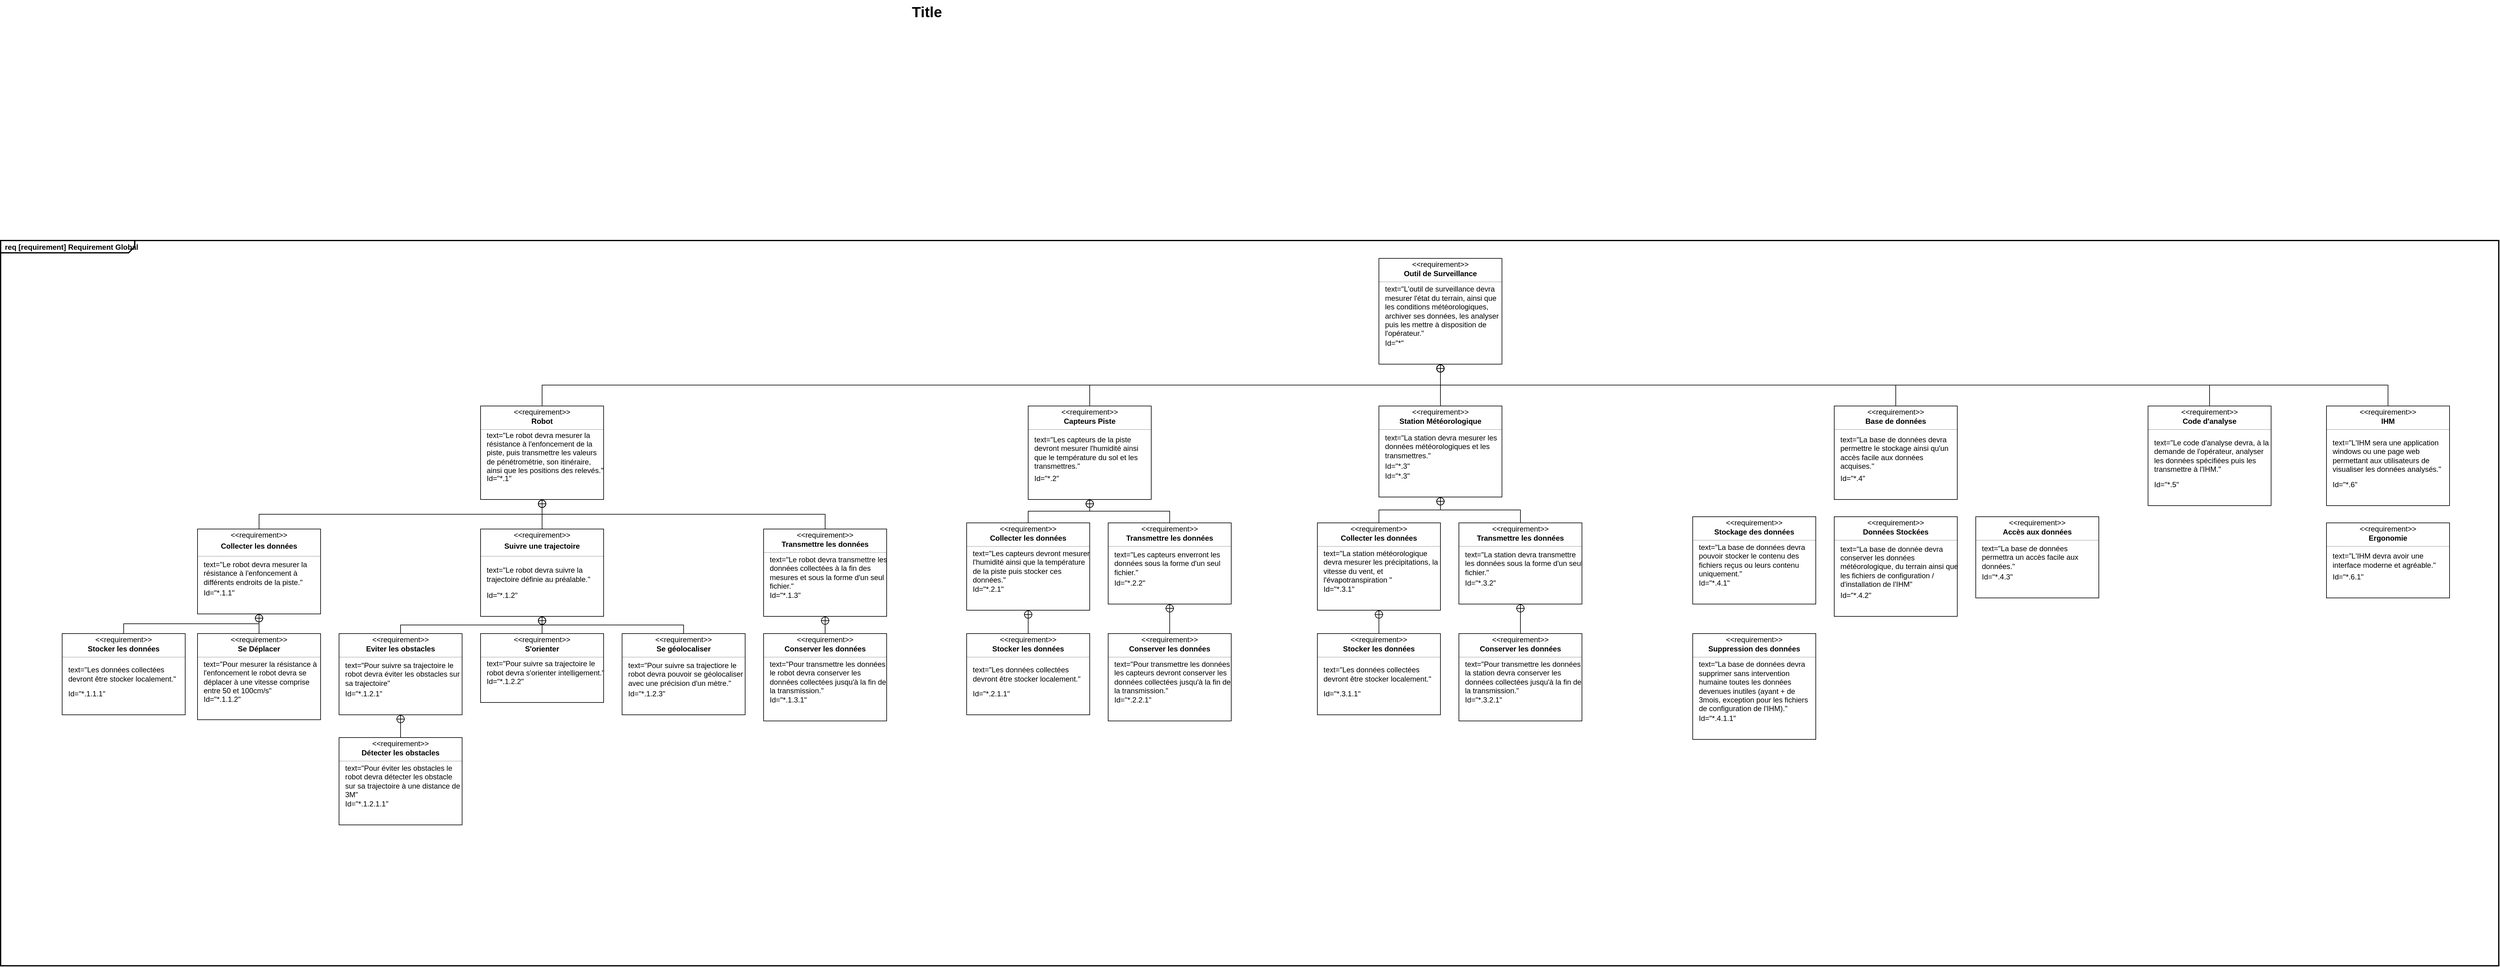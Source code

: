 <mxfile version="26.0.6">
  <diagram name="Page-1" id="929967ad-93f9-6ef4-fab6-5d389245f69c">
    <mxGraphModel dx="6497.5" dy="2436" grid="1" gridSize="10" guides="1" tooltips="1" connect="1" arrows="1" fold="1" page="1" pageScale="1.5" pageWidth="1169" pageHeight="826" background="none" math="0" shadow="0">
      <root>
        <mxCell id="0" style=";html=1;" />
        <mxCell id="1" style=";html=1;" parent="0" />
        <mxCell id="1672d66443f91eb5-23" value="Title" style="text;strokeColor=none;fillColor=none;html=1;fontSize=24;fontStyle=1;verticalAlign=middle;align=center;" parent="1" vertex="1">
          <mxGeometry x="120" y="40" width="1510" height="40" as="geometry" />
        </mxCell>
        <mxCell id="BjsAdJwaR5bysByXlGA6-1" value="&lt;p style=&quot;margin:0px;margin-top:4px;margin-left:7px;text-align:left;&quot;&gt;&lt;span&gt;req&lt;/span&gt;&amp;nbsp;[requirement] Requirement Global&lt;/p&gt;" style="html=1;shape=mxgraph.sysml.package;overflow=fill;labelX=218.33;strokeWidth=2;align=center;fontStyle=1" parent="1" vertex="1">
          <mxGeometry x="-630" y="431" width="4060" height="1179" as="geometry" />
        </mxCell>
        <mxCell id="BjsAdJwaR5bysByXlGA6-2" value="" style="fontStyle=1;align=center;verticalAlign=middle;childLayout=stackLayout;horizontal=1;horizontalStack=0;resizeParent=1;resizeParentMax=0;resizeLast=0;marginBottom=0;" parent="1" vertex="1">
          <mxGeometry x="1610" y="460" width="200" height="172" as="geometry" />
        </mxCell>
        <mxCell id="BjsAdJwaR5bysByXlGA6-3" value="&amp;lt;&amp;lt;requirement&amp;gt;&amp;gt;" style="html=1;align=center;spacing=0;verticalAlign=middle;strokeColor=none;fillColor=none;whiteSpace=wrap;spacingTop=3;" parent="BjsAdJwaR5bysByXlGA6-2" vertex="1">
          <mxGeometry width="200" height="16" as="geometry" />
        </mxCell>
        <mxCell id="BjsAdJwaR5bysByXlGA6-4" value="Outil de Surveillance" style="html=1;align=center;spacing=0;verticalAlign=middle;strokeColor=none;fillColor=none;whiteSpace=wrap;fontStyle=1" parent="BjsAdJwaR5bysByXlGA6-2" vertex="1">
          <mxGeometry y="16" width="200" height="18" as="geometry" />
        </mxCell>
        <mxCell id="BjsAdJwaR5bysByXlGA6-5" value="" style="line;strokeWidth=0.25;fillColor=none;align=left;verticalAlign=middle;spacingTop=-1;spacingLeft=3;spacingRight=3;rotatable=0;labelPosition=right;points=[];portConstraint=eastwest;" parent="BjsAdJwaR5bysByXlGA6-2" vertex="1">
          <mxGeometry y="34" width="200" height="8" as="geometry" />
        </mxCell>
        <mxCell id="BjsAdJwaR5bysByXlGA6-6" value="text=&quot;L&#39;outil de surveillance devra&lt;br&gt;mesurer l&#39;état du terrain, ainsi que les conditions météorologiques, archiver ses données, les analyser puis les mettre à disposition de l&#39;opérateur.&quot;" style="html=1;align=left;spacing=0;verticalAlign=middle;strokeColor=none;fillColor=none;whiteSpace=wrap;spacingLeft=10;" parent="BjsAdJwaR5bysByXlGA6-2" vertex="1">
          <mxGeometry y="42" width="200" height="88" as="geometry" />
        </mxCell>
        <mxCell id="BjsAdJwaR5bysByXlGA6-7" value="Id=&quot;*&quot;" style="html=1;align=left;spacing=0;verticalAlign=middle;strokeColor=none;fillColor=none;whiteSpace=wrap;spacingLeft=10;" parent="BjsAdJwaR5bysByXlGA6-2" vertex="1">
          <mxGeometry y="130" width="200" height="16" as="geometry" />
        </mxCell>
        <mxCell id="BjsAdJwaR5bysByXlGA6-8" value="" style="html=1;align=center;spacing=0;verticalAlign=middle;strokeColor=none;fillColor=none;whiteSpace=wrap;" parent="BjsAdJwaR5bysByXlGA6-2" vertex="1">
          <mxGeometry y="146" width="200" height="26" as="geometry" />
        </mxCell>
        <mxCell id="BjsAdJwaR5bysByXlGA6-9" value="" style="fontStyle=1;align=center;verticalAlign=middle;childLayout=stackLayout;horizontal=1;horizontalStack=0;resizeParent=1;resizeParentMax=0;resizeLast=0;marginBottom=0;" parent="1" vertex="1">
          <mxGeometry x="150" y="700" width="200" height="152" as="geometry" />
        </mxCell>
        <mxCell id="BjsAdJwaR5bysByXlGA6-10" value="&amp;lt;&amp;lt;requirement&amp;gt;&amp;gt;" style="html=1;align=center;spacing=0;verticalAlign=middle;strokeColor=none;fillColor=none;whiteSpace=wrap;spacingTop=3;" parent="BjsAdJwaR5bysByXlGA6-9" vertex="1">
          <mxGeometry width="200" height="16" as="geometry" />
        </mxCell>
        <mxCell id="BjsAdJwaR5bysByXlGA6-11" value="Robot" style="html=1;align=center;spacing=0;verticalAlign=middle;strokeColor=none;fillColor=none;whiteSpace=wrap;fontStyle=1" parent="BjsAdJwaR5bysByXlGA6-9" vertex="1">
          <mxGeometry y="16" width="200" height="18" as="geometry" />
        </mxCell>
        <mxCell id="BjsAdJwaR5bysByXlGA6-12" value="" style="line;strokeWidth=0.25;fillColor=none;align=left;verticalAlign=middle;spacingTop=-1;spacingLeft=3;spacingRight=3;rotatable=0;labelPosition=right;points=[];portConstraint=eastwest;" parent="BjsAdJwaR5bysByXlGA6-9" vertex="1">
          <mxGeometry y="34" width="200" height="8" as="geometry" />
        </mxCell>
        <mxCell id="BjsAdJwaR5bysByXlGA6-13" value="text=&quot;Le robot devra mesurer la résistance à l&#39;enfoncement de la piste, puis transmettre les valeurs de pénétrométrie, son itinéraire, ainsi que les positions des relevés.&quot;" style="html=1;align=left;spacing=0;verticalAlign=middle;strokeColor=none;fillColor=none;whiteSpace=wrap;spacingLeft=10;" parent="BjsAdJwaR5bysByXlGA6-9" vertex="1">
          <mxGeometry y="42" width="200" height="68" as="geometry" />
        </mxCell>
        <mxCell id="BjsAdJwaR5bysByXlGA6-14" value="Id=&quot;*.1&quot;" style="html=1;align=left;spacing=0;verticalAlign=middle;strokeColor=none;fillColor=none;whiteSpace=wrap;spacingLeft=10;" parent="BjsAdJwaR5bysByXlGA6-9" vertex="1">
          <mxGeometry y="110" width="200" height="16" as="geometry" />
        </mxCell>
        <mxCell id="BjsAdJwaR5bysByXlGA6-15" value="" style="html=1;align=center;spacing=0;verticalAlign=middle;strokeColor=none;fillColor=none;whiteSpace=wrap;" parent="BjsAdJwaR5bysByXlGA6-9" vertex="1">
          <mxGeometry y="126" width="200" height="26" as="geometry" />
        </mxCell>
        <mxCell id="BjsAdJwaR5bysByXlGA6-16" value="" style="fontStyle=1;align=center;verticalAlign=middle;childLayout=stackLayout;horizontal=1;horizontalStack=0;resizeParent=1;resizeParentMax=0;resizeLast=0;marginBottom=0;" parent="1" vertex="1">
          <mxGeometry x="1610" y="700" width="200" height="148" as="geometry" />
        </mxCell>
        <mxCell id="BjsAdJwaR5bysByXlGA6-17" value="&amp;lt;&amp;lt;requirement&amp;gt;&amp;gt;" style="html=1;align=center;spacing=0;verticalAlign=middle;strokeColor=none;fillColor=none;whiteSpace=wrap;spacingTop=3;" parent="BjsAdJwaR5bysByXlGA6-16" vertex="1">
          <mxGeometry width="200" height="16" as="geometry" />
        </mxCell>
        <mxCell id="BjsAdJwaR5bysByXlGA6-18" value="Station Météorologique" style="html=1;align=center;spacing=0;verticalAlign=middle;strokeColor=none;fillColor=none;whiteSpace=wrap;fontStyle=1" parent="BjsAdJwaR5bysByXlGA6-16" vertex="1">
          <mxGeometry y="16" width="200" height="18" as="geometry" />
        </mxCell>
        <mxCell id="BjsAdJwaR5bysByXlGA6-19" value="" style="line;strokeWidth=0.25;fillColor=none;align=left;verticalAlign=middle;spacingTop=-1;spacingLeft=3;spacingRight=3;rotatable=0;labelPosition=right;points=[];portConstraint=eastwest;" parent="BjsAdJwaR5bysByXlGA6-16" vertex="1">
          <mxGeometry y="34" width="200" height="8" as="geometry" />
        </mxCell>
        <mxCell id="BjsAdJwaR5bysByXlGA6-20" value="text=&quot;La station devra mesurer les données météorologiques et les transmettres.&quot;" style="html=1;align=left;spacing=0;verticalAlign=middle;strokeColor=none;fillColor=none;whiteSpace=wrap;spacingLeft=10;" parent="BjsAdJwaR5bysByXlGA6-16" vertex="1">
          <mxGeometry y="42" width="200" height="48" as="geometry" />
        </mxCell>
        <mxCell id="BjsAdJwaR5bysByXlGA6-21" value="Id=&quot;*.3&quot;" style="html=1;align=left;spacing=0;verticalAlign=middle;strokeColor=none;fillColor=none;whiteSpace=wrap;spacingLeft=10;" parent="BjsAdJwaR5bysByXlGA6-16" vertex="1">
          <mxGeometry y="90" width="200" height="16" as="geometry" />
        </mxCell>
        <mxCell id="BjsAdJwaR5bysByXlGA6-138" value="Id=&quot;*.3&quot;" style="html=1;align=left;spacing=0;verticalAlign=middle;strokeColor=none;fillColor=none;whiteSpace=wrap;spacingLeft=10;" parent="BjsAdJwaR5bysByXlGA6-16" vertex="1">
          <mxGeometry y="106" width="200" height="16" as="geometry" />
        </mxCell>
        <mxCell id="BjsAdJwaR5bysByXlGA6-22" value="" style="html=1;align=center;spacing=0;verticalAlign=middle;strokeColor=none;fillColor=none;whiteSpace=wrap;" parent="BjsAdJwaR5bysByXlGA6-16" vertex="1">
          <mxGeometry y="122" width="200" height="26" as="geometry" />
        </mxCell>
        <mxCell id="BjsAdJwaR5bysByXlGA6-23" value="" style="fontStyle=1;align=center;verticalAlign=middle;childLayout=stackLayout;horizontal=1;horizontalStack=0;resizeParent=1;resizeParentMax=0;resizeLast=0;marginBottom=0;" parent="1" vertex="1">
          <mxGeometry x="2350" y="700" width="200" height="152" as="geometry" />
        </mxCell>
        <mxCell id="BjsAdJwaR5bysByXlGA6-24" value="&amp;lt;&amp;lt;requirement&amp;gt;&amp;gt;" style="html=1;align=center;spacing=0;verticalAlign=middle;strokeColor=none;fillColor=none;whiteSpace=wrap;spacingTop=3;" parent="BjsAdJwaR5bysByXlGA6-23" vertex="1">
          <mxGeometry width="200" height="16" as="geometry" />
        </mxCell>
        <mxCell id="BjsAdJwaR5bysByXlGA6-25" value="Base de données" style="html=1;align=center;spacing=0;verticalAlign=middle;strokeColor=none;fillColor=none;whiteSpace=wrap;fontStyle=1" parent="BjsAdJwaR5bysByXlGA6-23" vertex="1">
          <mxGeometry y="16" width="200" height="18" as="geometry" />
        </mxCell>
        <mxCell id="BjsAdJwaR5bysByXlGA6-26" value="" style="line;strokeWidth=0.25;fillColor=none;align=left;verticalAlign=middle;spacingTop=-1;spacingLeft=3;spacingRight=3;rotatable=0;labelPosition=right;points=[];portConstraint=eastwest;" parent="BjsAdJwaR5bysByXlGA6-23" vertex="1">
          <mxGeometry y="34" width="200" height="8" as="geometry" />
        </mxCell>
        <mxCell id="BjsAdJwaR5bysByXlGA6-27" value="text=&quot;La base de données devra permettre le stockage ainsi qu&#39;un accès facile aux données acquises.&quot;" style="html=1;align=left;spacing=0;verticalAlign=middle;strokeColor=none;fillColor=none;whiteSpace=wrap;spacingLeft=10;" parent="BjsAdJwaR5bysByXlGA6-23" vertex="1">
          <mxGeometry y="42" width="200" height="68" as="geometry" />
        </mxCell>
        <mxCell id="BjsAdJwaR5bysByXlGA6-28" value="Id=&quot;*.4&quot;" style="html=1;align=left;spacing=0;verticalAlign=middle;strokeColor=none;fillColor=none;whiteSpace=wrap;spacingLeft=10;" parent="BjsAdJwaR5bysByXlGA6-23" vertex="1">
          <mxGeometry y="110" width="200" height="16" as="geometry" />
        </mxCell>
        <mxCell id="BjsAdJwaR5bysByXlGA6-29" value="" style="html=1;align=center;spacing=0;verticalAlign=middle;strokeColor=none;fillColor=none;whiteSpace=wrap;" parent="BjsAdJwaR5bysByXlGA6-23" vertex="1">
          <mxGeometry y="126" width="200" height="26" as="geometry" />
        </mxCell>
        <mxCell id="BjsAdJwaR5bysByXlGA6-30" value="" style="fontStyle=1;align=center;verticalAlign=middle;childLayout=stackLayout;horizontal=1;horizontalStack=0;resizeParent=1;resizeParentMax=0;resizeLast=0;marginBottom=0;" parent="1" vertex="1">
          <mxGeometry x="2860" y="700" width="200" height="162" as="geometry" />
        </mxCell>
        <mxCell id="BjsAdJwaR5bysByXlGA6-31" value="&amp;lt;&amp;lt;requirement&amp;gt;&amp;gt;" style="html=1;align=center;spacing=0;verticalAlign=middle;strokeColor=none;fillColor=none;whiteSpace=wrap;spacingTop=3;" parent="BjsAdJwaR5bysByXlGA6-30" vertex="1">
          <mxGeometry width="200" height="16" as="geometry" />
        </mxCell>
        <mxCell id="BjsAdJwaR5bysByXlGA6-32" value="Code d&#39;analyse" style="html=1;align=center;spacing=0;verticalAlign=middle;strokeColor=none;fillColor=none;whiteSpace=wrap;fontStyle=1" parent="BjsAdJwaR5bysByXlGA6-30" vertex="1">
          <mxGeometry y="16" width="200" height="18" as="geometry" />
        </mxCell>
        <mxCell id="BjsAdJwaR5bysByXlGA6-33" value="" style="line;strokeWidth=0.25;fillColor=none;align=left;verticalAlign=middle;spacingTop=-1;spacingLeft=3;spacingRight=3;rotatable=0;labelPosition=right;points=[];portConstraint=eastwest;" parent="BjsAdJwaR5bysByXlGA6-30" vertex="1">
          <mxGeometry y="34" width="200" height="8" as="geometry" />
        </mxCell>
        <mxCell id="BjsAdJwaR5bysByXlGA6-34" value="text=&quot;Le code d&#39;analyse devra, à la demande de l&#39;opérateur, analyser les données spécifiées puis les transmettre à l&#39;IHM.&quot;" style="html=1;align=left;spacing=0;verticalAlign=middle;strokeColor=none;fillColor=none;whiteSpace=wrap;spacingLeft=10;" parent="BjsAdJwaR5bysByXlGA6-30" vertex="1">
          <mxGeometry y="42" width="200" height="78" as="geometry" />
        </mxCell>
        <mxCell id="BjsAdJwaR5bysByXlGA6-35" value="Id=&quot;*.5&quot;" style="html=1;align=left;spacing=0;verticalAlign=middle;strokeColor=none;fillColor=none;whiteSpace=wrap;spacingLeft=10;" parent="BjsAdJwaR5bysByXlGA6-30" vertex="1">
          <mxGeometry y="120" width="200" height="16" as="geometry" />
        </mxCell>
        <mxCell id="BjsAdJwaR5bysByXlGA6-36" value="" style="html=1;align=center;spacing=0;verticalAlign=middle;strokeColor=none;fillColor=none;whiteSpace=wrap;" parent="BjsAdJwaR5bysByXlGA6-30" vertex="1">
          <mxGeometry y="136" width="200" height="26" as="geometry" />
        </mxCell>
        <mxCell id="BjsAdJwaR5bysByXlGA6-37" value="" style="fontStyle=1;align=center;verticalAlign=middle;childLayout=stackLayout;horizontal=1;horizontalStack=0;resizeParent=1;resizeParentMax=0;resizeLast=0;marginBottom=0;" parent="1" vertex="1">
          <mxGeometry x="1040" y="700" width="200" height="152" as="geometry" />
        </mxCell>
        <mxCell id="BjsAdJwaR5bysByXlGA6-38" value="&amp;lt;&amp;lt;requirement&amp;gt;&amp;gt;" style="html=1;align=center;spacing=0;verticalAlign=middle;strokeColor=none;fillColor=none;whiteSpace=wrap;spacingTop=3;" parent="BjsAdJwaR5bysByXlGA6-37" vertex="1">
          <mxGeometry width="200" height="16" as="geometry" />
        </mxCell>
        <mxCell id="BjsAdJwaR5bysByXlGA6-39" value="Capteurs Piste" style="html=1;align=center;spacing=0;verticalAlign=middle;strokeColor=none;fillColor=none;whiteSpace=wrap;fontStyle=1" parent="BjsAdJwaR5bysByXlGA6-37" vertex="1">
          <mxGeometry y="16" width="200" height="18" as="geometry" />
        </mxCell>
        <mxCell id="BjsAdJwaR5bysByXlGA6-40" value="" style="line;strokeWidth=0.25;fillColor=none;align=left;verticalAlign=middle;spacingTop=-1;spacingLeft=3;spacingRight=3;rotatable=0;labelPosition=right;points=[];portConstraint=eastwest;" parent="BjsAdJwaR5bysByXlGA6-37" vertex="1">
          <mxGeometry y="34" width="200" height="8" as="geometry" />
        </mxCell>
        <mxCell id="BjsAdJwaR5bysByXlGA6-41" value="text=&quot;Les capteurs de la piste devront mesurer l&#39;humidité ainsi que le température du sol et les transmettres.&quot;" style="html=1;align=left;spacing=0;verticalAlign=middle;strokeColor=none;fillColor=none;whiteSpace=wrap;spacingLeft=10;" parent="BjsAdJwaR5bysByXlGA6-37" vertex="1">
          <mxGeometry y="42" width="200" height="68" as="geometry" />
        </mxCell>
        <mxCell id="BjsAdJwaR5bysByXlGA6-42" value="Id=&quot;*.2&quot;" style="html=1;align=left;spacing=0;verticalAlign=middle;strokeColor=none;fillColor=none;whiteSpace=wrap;spacingLeft=10;" parent="BjsAdJwaR5bysByXlGA6-37" vertex="1">
          <mxGeometry y="110" width="200" height="16" as="geometry" />
        </mxCell>
        <mxCell id="BjsAdJwaR5bysByXlGA6-43" value="" style="html=1;align=center;spacing=0;verticalAlign=middle;strokeColor=none;fillColor=none;whiteSpace=wrap;" parent="BjsAdJwaR5bysByXlGA6-37" vertex="1">
          <mxGeometry y="126" width="200" height="26" as="geometry" />
        </mxCell>
        <mxCell id="BjsAdJwaR5bysByXlGA6-44" value="" style="fontStyle=1;align=center;verticalAlign=middle;childLayout=stackLayout;horizontal=1;horizontalStack=0;resizeParent=1;resizeParentMax=0;resizeLast=0;marginBottom=0;" parent="1" vertex="1">
          <mxGeometry x="-310" y="900" width="200" height="138" as="geometry" />
        </mxCell>
        <mxCell id="BjsAdJwaR5bysByXlGA6-45" value="&amp;lt;&amp;lt;requirement&amp;gt;&amp;gt;" style="html=1;align=center;spacing=0;verticalAlign=middle;strokeColor=none;fillColor=none;whiteSpace=wrap;spacingTop=3;" parent="BjsAdJwaR5bysByXlGA6-44" vertex="1">
          <mxGeometry width="200" height="16" as="geometry" />
        </mxCell>
        <mxCell id="BjsAdJwaR5bysByXlGA6-46" value="Collecter les données" style="html=1;align=center;spacing=0;verticalAlign=middle;strokeColor=none;fillColor=none;whiteSpace=wrap;fontStyle=1" parent="BjsAdJwaR5bysByXlGA6-44" vertex="1">
          <mxGeometry y="16" width="200" height="24" as="geometry" />
        </mxCell>
        <mxCell id="BjsAdJwaR5bysByXlGA6-47" value="" style="line;strokeWidth=0.25;fillColor=none;align=left;verticalAlign=middle;spacingTop=-1;spacingLeft=3;spacingRight=3;rotatable=0;labelPosition=right;points=[];portConstraint=eastwest;" parent="BjsAdJwaR5bysByXlGA6-44" vertex="1">
          <mxGeometry y="40" width="200" height="8" as="geometry" />
        </mxCell>
        <mxCell id="BjsAdJwaR5bysByXlGA6-48" value="text=&quot;Le robot devra mesurer la résistance à l&#39;enfoncement à différents endroits de la piste.&quot;" style="html=1;align=left;spacing=0;verticalAlign=middle;strokeColor=none;fillColor=none;whiteSpace=wrap;spacingLeft=10;" parent="BjsAdJwaR5bysByXlGA6-44" vertex="1">
          <mxGeometry y="48" width="200" height="48" as="geometry" />
        </mxCell>
        <mxCell id="BjsAdJwaR5bysByXlGA6-49" value="Id=&quot;*.1.1&quot;" style="html=1;align=left;spacing=0;verticalAlign=middle;strokeColor=none;fillColor=none;whiteSpace=wrap;spacingLeft=10;" parent="BjsAdJwaR5bysByXlGA6-44" vertex="1">
          <mxGeometry y="96" width="200" height="16" as="geometry" />
        </mxCell>
        <mxCell id="BjsAdJwaR5bysByXlGA6-50" value="" style="html=1;align=center;spacing=0;verticalAlign=middle;strokeColor=none;fillColor=none;whiteSpace=wrap;" parent="BjsAdJwaR5bysByXlGA6-44" vertex="1">
          <mxGeometry y="112" width="200" height="26" as="geometry" />
        </mxCell>
        <mxCell id="BjsAdJwaR5bysByXlGA6-51" value="" style="fontStyle=1;align=center;verticalAlign=middle;childLayout=stackLayout;horizontal=1;horizontalStack=0;resizeParent=1;resizeParentMax=0;resizeLast=0;marginBottom=0;" parent="1" vertex="1">
          <mxGeometry x="-310" y="1070" width="200" height="140" as="geometry" />
        </mxCell>
        <mxCell id="BjsAdJwaR5bysByXlGA6-52" value="&amp;lt;&amp;lt;requirement&amp;gt;&amp;gt;" style="html=1;align=center;spacing=0;verticalAlign=middle;strokeColor=none;fillColor=none;whiteSpace=wrap;spacingTop=3;" parent="BjsAdJwaR5bysByXlGA6-51" vertex="1">
          <mxGeometry width="200" height="16" as="geometry" />
        </mxCell>
        <mxCell id="BjsAdJwaR5bysByXlGA6-53" value="Se Déplacer" style="html=1;align=center;spacing=0;verticalAlign=middle;strokeColor=none;fillColor=none;whiteSpace=wrap;fontStyle=1" parent="BjsAdJwaR5bysByXlGA6-51" vertex="1">
          <mxGeometry y="16" width="200" height="18" as="geometry" />
        </mxCell>
        <mxCell id="BjsAdJwaR5bysByXlGA6-54" value="" style="line;strokeWidth=0.25;fillColor=none;align=left;verticalAlign=middle;spacingTop=-1;spacingLeft=3;spacingRight=3;rotatable=0;labelPosition=right;points=[];portConstraint=eastwest;" parent="BjsAdJwaR5bysByXlGA6-51" vertex="1">
          <mxGeometry y="34" width="200" height="8" as="geometry" />
        </mxCell>
        <mxCell id="BjsAdJwaR5bysByXlGA6-55" value="text=&quot;Pour mesurer la résistance à l&#39;enfoncement le robot devra se déplacer à une vitesse comprise entre 50 et 100cm/s&quot;" style="html=1;align=left;spacing=0;verticalAlign=middle;strokeColor=none;fillColor=none;whiteSpace=wrap;spacingLeft=10;" parent="BjsAdJwaR5bysByXlGA6-51" vertex="1">
          <mxGeometry y="42" width="200" height="58" as="geometry" />
        </mxCell>
        <mxCell id="BjsAdJwaR5bysByXlGA6-56" value="Id=&quot;*.1.1.2&quot;" style="html=1;align=left;spacing=0;verticalAlign=middle;strokeColor=none;fillColor=none;whiteSpace=wrap;spacingLeft=10;" parent="BjsAdJwaR5bysByXlGA6-51" vertex="1">
          <mxGeometry y="100" width="200" height="14" as="geometry" />
        </mxCell>
        <mxCell id="BjsAdJwaR5bysByXlGA6-57" value="" style="html=1;align=center;spacing=0;verticalAlign=middle;strokeColor=none;fillColor=none;whiteSpace=wrap;" parent="BjsAdJwaR5bysByXlGA6-51" vertex="1">
          <mxGeometry y="114" width="200" height="26" as="geometry" />
        </mxCell>
        <mxCell id="BjsAdJwaR5bysByXlGA6-58" value="" style="fontStyle=1;align=center;verticalAlign=middle;childLayout=stackLayout;horizontal=1;horizontalStack=0;resizeParent=1;resizeParentMax=0;resizeLast=0;marginBottom=0;" parent="1" vertex="1">
          <mxGeometry x="-80" y="1070" width="200" height="132" as="geometry" />
        </mxCell>
        <mxCell id="BjsAdJwaR5bysByXlGA6-59" value="&amp;lt;&amp;lt;requirement&amp;gt;&amp;gt;" style="html=1;align=center;spacing=0;verticalAlign=middle;strokeColor=none;fillColor=none;whiteSpace=wrap;spacingTop=3;" parent="BjsAdJwaR5bysByXlGA6-58" vertex="1">
          <mxGeometry width="200" height="16" as="geometry" />
        </mxCell>
        <mxCell id="BjsAdJwaR5bysByXlGA6-60" value="Eviter les obstacles" style="html=1;align=center;spacing=0;verticalAlign=middle;strokeColor=none;fillColor=none;whiteSpace=wrap;fontStyle=1" parent="BjsAdJwaR5bysByXlGA6-58" vertex="1">
          <mxGeometry y="16" width="200" height="18" as="geometry" />
        </mxCell>
        <mxCell id="BjsAdJwaR5bysByXlGA6-61" value="" style="line;strokeWidth=0.25;fillColor=none;align=left;verticalAlign=middle;spacingTop=-1;spacingLeft=3;spacingRight=3;rotatable=0;labelPosition=right;points=[];portConstraint=eastwest;" parent="BjsAdJwaR5bysByXlGA6-58" vertex="1">
          <mxGeometry y="34" width="200" height="8" as="geometry" />
        </mxCell>
        <mxCell id="BjsAdJwaR5bysByXlGA6-62" value="text=&quot;Pour suivre sa trajectoire le robot devra éviter les obstacles sur sa trajectoire&quot;" style="html=1;align=left;spacing=0;verticalAlign=middle;strokeColor=none;fillColor=none;whiteSpace=wrap;spacingLeft=10;" parent="BjsAdJwaR5bysByXlGA6-58" vertex="1">
          <mxGeometry y="42" width="200" height="48" as="geometry" />
        </mxCell>
        <mxCell id="BjsAdJwaR5bysByXlGA6-63" value="Id=&quot;*.1.2.1&quot;" style="html=1;align=left;spacing=0;verticalAlign=middle;strokeColor=none;fillColor=none;whiteSpace=wrap;spacingLeft=10;" parent="BjsAdJwaR5bysByXlGA6-58" vertex="1">
          <mxGeometry y="90" width="200" height="16" as="geometry" />
        </mxCell>
        <mxCell id="BjsAdJwaR5bysByXlGA6-64" value="" style="html=1;align=center;spacing=0;verticalAlign=middle;strokeColor=none;fillColor=none;whiteSpace=wrap;" parent="BjsAdJwaR5bysByXlGA6-58" vertex="1">
          <mxGeometry y="106" width="200" height="26" as="geometry" />
        </mxCell>
        <mxCell id="BjsAdJwaR5bysByXlGA6-65" value="" style="fontStyle=1;align=center;verticalAlign=middle;childLayout=stackLayout;horizontal=1;horizontalStack=0;resizeParent=1;resizeParentMax=0;resizeLast=0;marginBottom=0;" parent="1" vertex="1">
          <mxGeometry x="150" y="900" width="200" height="142" as="geometry" />
        </mxCell>
        <mxCell id="BjsAdJwaR5bysByXlGA6-66" value="&amp;lt;&amp;lt;requirement&amp;gt;&amp;gt;" style="html=1;align=center;spacing=0;verticalAlign=middle;strokeColor=none;fillColor=none;whiteSpace=wrap;spacingTop=3;" parent="BjsAdJwaR5bysByXlGA6-65" vertex="1">
          <mxGeometry width="200" height="16" as="geometry" />
        </mxCell>
        <mxCell id="BjsAdJwaR5bysByXlGA6-67" value="Suivre une trajectoire" style="html=1;align=center;spacing=0;verticalAlign=middle;strokeColor=none;fillColor=none;whiteSpace=wrap;fontStyle=1" parent="BjsAdJwaR5bysByXlGA6-65" vertex="1">
          <mxGeometry y="16" width="200" height="24" as="geometry" />
        </mxCell>
        <mxCell id="BjsAdJwaR5bysByXlGA6-68" value="" style="line;strokeWidth=0.25;fillColor=none;align=left;verticalAlign=middle;spacingTop=-1;spacingLeft=3;spacingRight=3;rotatable=0;labelPosition=right;points=[];portConstraint=eastwest;" parent="BjsAdJwaR5bysByXlGA6-65" vertex="1">
          <mxGeometry y="40" width="200" height="8" as="geometry" />
        </mxCell>
        <mxCell id="BjsAdJwaR5bysByXlGA6-69" value="text=&quot;Le robot devra suivre la trajectoire définie au préalable.&quot;" style="html=1;align=left;spacing=0;verticalAlign=middle;strokeColor=none;fillColor=none;whiteSpace=wrap;spacingLeft=10;" parent="BjsAdJwaR5bysByXlGA6-65" vertex="1">
          <mxGeometry y="48" width="200" height="52" as="geometry" />
        </mxCell>
        <mxCell id="BjsAdJwaR5bysByXlGA6-70" value="Id=&quot;*.1.2&quot;" style="html=1;align=left;spacing=0;verticalAlign=middle;strokeColor=none;fillColor=none;whiteSpace=wrap;spacingLeft=10;" parent="BjsAdJwaR5bysByXlGA6-65" vertex="1">
          <mxGeometry y="100" width="200" height="16" as="geometry" />
        </mxCell>
        <mxCell id="BjsAdJwaR5bysByXlGA6-71" value="" style="html=1;align=center;spacing=0;verticalAlign=middle;strokeColor=none;fillColor=none;whiteSpace=wrap;" parent="BjsAdJwaR5bysByXlGA6-65" vertex="1">
          <mxGeometry y="116" width="200" height="26" as="geometry" />
        </mxCell>
        <mxCell id="BjsAdJwaR5bysByXlGA6-73" value="" style="fontStyle=1;align=center;verticalAlign=middle;childLayout=stackLayout;horizontal=1;horizontalStack=0;resizeParent=1;resizeParentMax=0;resizeLast=0;marginBottom=0;" parent="1" vertex="1">
          <mxGeometry x="150" y="1070" width="200" height="112" as="geometry" />
        </mxCell>
        <mxCell id="BjsAdJwaR5bysByXlGA6-74" value="&amp;lt;&amp;lt;requirement&amp;gt;&amp;gt;" style="html=1;align=center;spacing=0;verticalAlign=middle;strokeColor=none;fillColor=none;whiteSpace=wrap;spacingTop=3;" parent="BjsAdJwaR5bysByXlGA6-73" vertex="1">
          <mxGeometry width="200" height="16" as="geometry" />
        </mxCell>
        <mxCell id="BjsAdJwaR5bysByXlGA6-75" value="S&#39;orienter" style="html=1;align=center;spacing=0;verticalAlign=middle;strokeColor=none;fillColor=none;whiteSpace=wrap;fontStyle=1" parent="BjsAdJwaR5bysByXlGA6-73" vertex="1">
          <mxGeometry y="16" width="200" height="18" as="geometry" />
        </mxCell>
        <mxCell id="BjsAdJwaR5bysByXlGA6-76" value="" style="line;strokeWidth=0.25;fillColor=none;align=left;verticalAlign=middle;spacingTop=-1;spacingLeft=3;spacingRight=3;rotatable=0;labelPosition=right;points=[];portConstraint=eastwest;" parent="BjsAdJwaR5bysByXlGA6-73" vertex="1">
          <mxGeometry y="34" width="200" height="8" as="geometry" />
        </mxCell>
        <mxCell id="BjsAdJwaR5bysByXlGA6-77" value="text=&quot;Pour suivre sa trajectoire le robot devra s&#39;orienter intelligement.&quot;" style="html=1;align=left;spacing=0;verticalAlign=middle;strokeColor=none;fillColor=none;whiteSpace=wrap;spacingLeft=10;" parent="BjsAdJwaR5bysByXlGA6-73" vertex="1">
          <mxGeometry y="42" width="200" height="28" as="geometry" />
        </mxCell>
        <mxCell id="BjsAdJwaR5bysByXlGA6-78" value="Id=&quot;*.1.2.2&quot;" style="html=1;align=left;spacing=0;verticalAlign=middle;strokeColor=none;fillColor=none;whiteSpace=wrap;spacingLeft=10;" parent="BjsAdJwaR5bysByXlGA6-73" vertex="1">
          <mxGeometry y="70" width="200" height="16" as="geometry" />
        </mxCell>
        <mxCell id="BjsAdJwaR5bysByXlGA6-79" value="" style="html=1;align=center;spacing=0;verticalAlign=middle;strokeColor=none;fillColor=none;whiteSpace=wrap;" parent="BjsAdJwaR5bysByXlGA6-73" vertex="1">
          <mxGeometry y="86" width="200" height="26" as="geometry" />
        </mxCell>
        <mxCell id="BjsAdJwaR5bysByXlGA6-89" value="" style="fontStyle=1;align=center;verticalAlign=middle;childLayout=stackLayout;horizontal=1;horizontalStack=0;resizeParent=1;resizeParentMax=0;resizeLast=0;marginBottom=0;" parent="1" vertex="1">
          <mxGeometry x="-80" y="1239" width="200" height="142" as="geometry" />
        </mxCell>
        <mxCell id="BjsAdJwaR5bysByXlGA6-90" value="&amp;lt;&amp;lt;requirement&amp;gt;&amp;gt;" style="html=1;align=center;spacing=0;verticalAlign=middle;strokeColor=none;fillColor=none;whiteSpace=wrap;spacingTop=3;" parent="BjsAdJwaR5bysByXlGA6-89" vertex="1">
          <mxGeometry width="200" height="16" as="geometry" />
        </mxCell>
        <mxCell id="BjsAdJwaR5bysByXlGA6-91" value="Détecter les obstacles" style="html=1;align=center;spacing=0;verticalAlign=middle;strokeColor=none;fillColor=none;whiteSpace=wrap;fontStyle=1" parent="BjsAdJwaR5bysByXlGA6-89" vertex="1">
          <mxGeometry y="16" width="200" height="18" as="geometry" />
        </mxCell>
        <mxCell id="BjsAdJwaR5bysByXlGA6-92" value="" style="line;strokeWidth=0.25;fillColor=none;align=left;verticalAlign=middle;spacingTop=-1;spacingLeft=3;spacingRight=3;rotatable=0;labelPosition=right;points=[];portConstraint=eastwest;" parent="BjsAdJwaR5bysByXlGA6-89" vertex="1">
          <mxGeometry y="34" width="200" height="8" as="geometry" />
        </mxCell>
        <mxCell id="BjsAdJwaR5bysByXlGA6-93" value="text=&quot;Pour éviter les obstacles le robot devra détecter les obstacle sur sa trajectoire à une distance de 3M&quot;" style="html=1;align=left;spacing=0;verticalAlign=middle;strokeColor=none;fillColor=none;whiteSpace=wrap;spacingLeft=10;" parent="BjsAdJwaR5bysByXlGA6-89" vertex="1">
          <mxGeometry y="42" width="200" height="58" as="geometry" />
        </mxCell>
        <mxCell id="BjsAdJwaR5bysByXlGA6-94" value="Id=&quot;*.1.2.1.1&quot;" style="html=1;align=left;spacing=0;verticalAlign=middle;strokeColor=none;fillColor=none;whiteSpace=wrap;spacingLeft=10;" parent="BjsAdJwaR5bysByXlGA6-89" vertex="1">
          <mxGeometry y="100" width="200" height="16" as="geometry" />
        </mxCell>
        <mxCell id="BjsAdJwaR5bysByXlGA6-95" value="" style="html=1;align=center;spacing=0;verticalAlign=middle;strokeColor=none;fillColor=none;whiteSpace=wrap;" parent="BjsAdJwaR5bysByXlGA6-89" vertex="1">
          <mxGeometry y="116" width="200" height="26" as="geometry" />
        </mxCell>
        <mxCell id="BjsAdJwaR5bysByXlGA6-96" value="" style="fontStyle=1;align=center;verticalAlign=middle;childLayout=stackLayout;horizontal=1;horizontalStack=0;resizeParent=1;resizeParentMax=0;resizeLast=0;marginBottom=0;" parent="1" vertex="1">
          <mxGeometry x="380" y="1070" width="200" height="132" as="geometry" />
        </mxCell>
        <mxCell id="BjsAdJwaR5bysByXlGA6-97" value="&amp;lt;&amp;lt;requirement&amp;gt;&amp;gt;" style="html=1;align=center;spacing=0;verticalAlign=middle;strokeColor=none;fillColor=none;whiteSpace=wrap;spacingTop=3;" parent="BjsAdJwaR5bysByXlGA6-96" vertex="1">
          <mxGeometry width="200" height="16" as="geometry" />
        </mxCell>
        <mxCell id="BjsAdJwaR5bysByXlGA6-98" value="Se géolocaliser" style="html=1;align=center;spacing=0;verticalAlign=middle;strokeColor=none;fillColor=none;whiteSpace=wrap;fontStyle=1" parent="BjsAdJwaR5bysByXlGA6-96" vertex="1">
          <mxGeometry y="16" width="200" height="18" as="geometry" />
        </mxCell>
        <mxCell id="BjsAdJwaR5bysByXlGA6-99" value="" style="line;strokeWidth=0.25;fillColor=none;align=left;verticalAlign=middle;spacingTop=-1;spacingLeft=3;spacingRight=3;rotatable=0;labelPosition=right;points=[];portConstraint=eastwest;" parent="BjsAdJwaR5bysByXlGA6-96" vertex="1">
          <mxGeometry y="34" width="200" height="8" as="geometry" />
        </mxCell>
        <mxCell id="BjsAdJwaR5bysByXlGA6-100" value="text=&quot;Pour suivre sa trajectiore le robot devra pouvoir se géolocaliser avec une précision d&#39;un mètre.&quot;" style="html=1;align=left;spacing=0;verticalAlign=middle;strokeColor=none;fillColor=none;whiteSpace=wrap;spacingLeft=10;" parent="BjsAdJwaR5bysByXlGA6-96" vertex="1">
          <mxGeometry y="42" width="200" height="48" as="geometry" />
        </mxCell>
        <mxCell id="BjsAdJwaR5bysByXlGA6-101" value="Id=&quot;*.1.2.3&quot;" style="html=1;align=left;spacing=0;verticalAlign=middle;strokeColor=none;fillColor=none;whiteSpace=wrap;spacingLeft=10;" parent="BjsAdJwaR5bysByXlGA6-96" vertex="1">
          <mxGeometry y="90" width="200" height="16" as="geometry" />
        </mxCell>
        <mxCell id="BjsAdJwaR5bysByXlGA6-102" value="" style="html=1;align=center;spacing=0;verticalAlign=middle;strokeColor=none;fillColor=none;whiteSpace=wrap;" parent="BjsAdJwaR5bysByXlGA6-96" vertex="1">
          <mxGeometry y="106" width="200" height="26" as="geometry" />
        </mxCell>
        <mxCell id="BjsAdJwaR5bysByXlGA6-103" value="" style="fontStyle=1;align=center;verticalAlign=middle;childLayout=stackLayout;horizontal=1;horizontalStack=0;resizeParent=1;resizeParentMax=0;resizeLast=0;marginBottom=0;" parent="1" vertex="1">
          <mxGeometry x="610" y="900" width="200" height="142" as="geometry" />
        </mxCell>
        <mxCell id="BjsAdJwaR5bysByXlGA6-104" value="&amp;lt;&amp;lt;requirement&amp;gt;&amp;gt;" style="html=1;align=center;spacing=0;verticalAlign=middle;strokeColor=none;fillColor=none;whiteSpace=wrap;spacingTop=3;" parent="BjsAdJwaR5bysByXlGA6-103" vertex="1">
          <mxGeometry width="200" height="16" as="geometry" />
        </mxCell>
        <mxCell id="BjsAdJwaR5bysByXlGA6-105" value="Transmettre les données" style="html=1;align=center;spacing=0;verticalAlign=middle;strokeColor=none;fillColor=none;whiteSpace=wrap;fontStyle=1" parent="BjsAdJwaR5bysByXlGA6-103" vertex="1">
          <mxGeometry y="16" width="200" height="18" as="geometry" />
        </mxCell>
        <mxCell id="BjsAdJwaR5bysByXlGA6-106" value="" style="line;strokeWidth=0.25;fillColor=none;align=left;verticalAlign=middle;spacingTop=-1;spacingLeft=3;spacingRight=3;rotatable=0;labelPosition=right;points=[];portConstraint=eastwest;" parent="BjsAdJwaR5bysByXlGA6-103" vertex="1">
          <mxGeometry y="34" width="200" height="8" as="geometry" />
        </mxCell>
        <mxCell id="BjsAdJwaR5bysByXlGA6-107" value="text=&quot;Le robot devra transmettre les données collectées à la fin des mesures et sous la forme d&#39;un seul fichier.&quot;" style="html=1;align=left;spacing=0;verticalAlign=middle;strokeColor=none;fillColor=none;whiteSpace=wrap;spacingLeft=10;" parent="BjsAdJwaR5bysByXlGA6-103" vertex="1">
          <mxGeometry y="42" width="200" height="58" as="geometry" />
        </mxCell>
        <mxCell id="BjsAdJwaR5bysByXlGA6-108" value="Id=&quot;*.1.3&quot;" style="html=1;align=left;spacing=0;verticalAlign=middle;strokeColor=none;fillColor=none;whiteSpace=wrap;spacingLeft=10;" parent="BjsAdJwaR5bysByXlGA6-103" vertex="1">
          <mxGeometry y="100" width="200" height="16" as="geometry" />
        </mxCell>
        <mxCell id="BjsAdJwaR5bysByXlGA6-109" value="" style="html=1;align=center;spacing=0;verticalAlign=middle;strokeColor=none;fillColor=none;whiteSpace=wrap;" parent="BjsAdJwaR5bysByXlGA6-103" vertex="1">
          <mxGeometry y="116" width="200" height="26" as="geometry" />
        </mxCell>
        <mxCell id="BjsAdJwaR5bysByXlGA6-120" value="" style="rounded=0;html=1;labelBackgroundColor=none;endArrow=none;edgeStyle=elbowEdgeStyle;elbow=vertical;startArrow=sysMLPackCont;startSize=12;exitX=0.5;exitY=1;exitDx=0;exitDy=0;entryX=0.5;entryY=0;entryDx=0;entryDy=0;" parent="1" source="BjsAdJwaR5bysByXlGA6-15" target="BjsAdJwaR5bysByXlGA6-66" edge="1">
          <mxGeometry relative="1" as="geometry">
            <mxPoint x="460" y="1050.0" as="sourcePoint" />
            <mxPoint x="370" y="1110.0" as="targetPoint" />
          </mxGeometry>
        </mxCell>
        <mxCell id="BjsAdJwaR5bysByXlGA6-121" value="" style="rounded=0;html=1;labelBackgroundColor=none;endArrow=none;edgeStyle=elbowEdgeStyle;elbow=vertical;startArrow=sysMLPackCont;startSize=12;exitX=0.5;exitY=1;exitDx=0;exitDy=0;entryX=0.5;entryY=0;entryDx=0;entryDy=0;" parent="1" source="BjsAdJwaR5bysByXlGA6-15" target="BjsAdJwaR5bysByXlGA6-104" edge="1">
          <mxGeometry relative="1" as="geometry">
            <mxPoint x="460" y="1050" as="sourcePoint" />
            <mxPoint x="550" y="1110.0" as="targetPoint" />
          </mxGeometry>
        </mxCell>
        <mxCell id="BjsAdJwaR5bysByXlGA6-122" value="" style="rounded=0;html=1;labelBackgroundColor=none;endArrow=none;edgeStyle=elbowEdgeStyle;elbow=vertical;startArrow=sysMLPackCont;startSize=12;exitX=0.5;exitY=1;exitDx=0;exitDy=0;entryX=0.5;entryY=0;entryDx=0;entryDy=0;" parent="1" source="BjsAdJwaR5bysByXlGA6-15" target="BjsAdJwaR5bysByXlGA6-45" edge="1">
          <mxGeometry relative="1" as="geometry">
            <mxPoint x="470" y="1060.0" as="sourcePoint" />
            <mxPoint x="380" y="1120.0" as="targetPoint" />
          </mxGeometry>
        </mxCell>
        <mxCell id="BjsAdJwaR5bysByXlGA6-123" value="" style="rounded=0;html=1;labelBackgroundColor=none;endArrow=none;edgeStyle=elbowEdgeStyle;elbow=vertical;startArrow=sysMLPackCont;startSize=12;exitX=0.5;exitY=1;exitDx=0;exitDy=0;entryX=0.5;entryY=0;entryDx=0;entryDy=0;" parent="1" source="BjsAdJwaR5bysByXlGA6-71" target="BjsAdJwaR5bysByXlGA6-97" edge="1">
          <mxGeometry relative="1" as="geometry">
            <mxPoint x="480" y="1070.0" as="sourcePoint" />
            <mxPoint x="390" y="1130.0" as="targetPoint" />
          </mxGeometry>
        </mxCell>
        <mxCell id="BjsAdJwaR5bysByXlGA6-124" value="" style="rounded=0;html=1;labelBackgroundColor=none;endArrow=none;edgeStyle=elbowEdgeStyle;elbow=vertical;startArrow=sysMLPackCont;startSize=12;exitX=0.5;exitY=1;exitDx=0;exitDy=0;entryX=0.5;entryY=0;entryDx=0;entryDy=0;" parent="1" source="BjsAdJwaR5bysByXlGA6-71" target="BjsAdJwaR5bysByXlGA6-74" edge="1">
          <mxGeometry relative="1" as="geometry">
            <mxPoint x="490" y="1080.0" as="sourcePoint" />
            <mxPoint x="400" y="1140.0" as="targetPoint" />
          </mxGeometry>
        </mxCell>
        <mxCell id="BjsAdJwaR5bysByXlGA6-125" value="" style="rounded=0;html=1;labelBackgroundColor=none;endArrow=none;edgeStyle=elbowEdgeStyle;elbow=vertical;startArrow=sysMLPackCont;startSize=12;exitX=0.5;exitY=1;exitDx=0;exitDy=0;entryX=0.5;entryY=0;entryDx=0;entryDy=0;" parent="1" source="BjsAdJwaR5bysByXlGA6-71" target="BjsAdJwaR5bysByXlGA6-59" edge="1">
          <mxGeometry relative="1" as="geometry">
            <mxPoint x="500" y="1090.0" as="sourcePoint" />
            <mxPoint x="410" y="1150.0" as="targetPoint" />
          </mxGeometry>
        </mxCell>
        <mxCell id="BjsAdJwaR5bysByXlGA6-126" value="" style="rounded=0;html=1;labelBackgroundColor=none;endArrow=none;edgeStyle=elbowEdgeStyle;elbow=vertical;startArrow=sysMLPackCont;startSize=12;exitX=0.5;exitY=1;exitDx=0;exitDy=0;entryX=0.5;entryY=0;entryDx=0;entryDy=0;" parent="1" source="BjsAdJwaR5bysByXlGA6-50" target="BjsAdJwaR5bysByXlGA6-52" edge="1">
          <mxGeometry relative="1" as="geometry">
            <mxPoint x="510" y="1100.0" as="sourcePoint" />
            <mxPoint x="420" y="1160.0" as="targetPoint" />
          </mxGeometry>
        </mxCell>
        <mxCell id="BjsAdJwaR5bysByXlGA6-127" value="" style="rounded=0;html=1;labelBackgroundColor=none;endArrow=none;edgeStyle=elbowEdgeStyle;elbow=vertical;startArrow=sysMLPackCont;startSize=12;exitX=0.5;exitY=1;exitDx=0;exitDy=0;entryX=0.5;entryY=0;entryDx=0;entryDy=0;" parent="1" source="BjsAdJwaR5bysByXlGA6-64" target="BjsAdJwaR5bysByXlGA6-90" edge="1">
          <mxGeometry relative="1" as="geometry">
            <mxPoint x="520" y="1110.0" as="sourcePoint" />
            <mxPoint x="430" y="1170.0" as="targetPoint" />
          </mxGeometry>
        </mxCell>
        <mxCell id="BjsAdJwaR5bysByXlGA6-129" value="" style="rounded=0;html=1;labelBackgroundColor=none;endArrow=none;edgeStyle=elbowEdgeStyle;elbow=vertical;startArrow=sysMLPackCont;startSize=12;exitX=0.5;exitY=1;exitDx=0;exitDy=0;entryX=0.5;entryY=0;entryDx=0;entryDy=0;" parent="1" source="BjsAdJwaR5bysByXlGA6-109" target="BjsAdJwaR5bysByXlGA6-132" edge="1">
          <mxGeometry relative="1" as="geometry">
            <mxPoint x="540" y="1130.0" as="sourcePoint" />
            <mxPoint x="710" y="1110" as="targetPoint" />
          </mxGeometry>
        </mxCell>
        <mxCell id="BjsAdJwaR5bysByXlGA6-131" value="" style="fontStyle=1;align=center;verticalAlign=middle;childLayout=stackLayout;horizontal=1;horizontalStack=0;resizeParent=1;resizeParentMax=0;resizeLast=0;marginBottom=0;" parent="1" vertex="1">
          <mxGeometry x="610" y="1070" width="200" height="142" as="geometry" />
        </mxCell>
        <mxCell id="BjsAdJwaR5bysByXlGA6-132" value="&amp;lt;&amp;lt;requirement&amp;gt;&amp;gt;" style="html=1;align=center;spacing=0;verticalAlign=middle;strokeColor=none;fillColor=none;whiteSpace=wrap;spacingTop=3;" parent="BjsAdJwaR5bysByXlGA6-131" vertex="1">
          <mxGeometry width="200" height="16" as="geometry" />
        </mxCell>
        <mxCell id="BjsAdJwaR5bysByXlGA6-133" value="Conserver les données" style="html=1;align=center;spacing=0;verticalAlign=middle;strokeColor=none;fillColor=none;whiteSpace=wrap;fontStyle=1" parent="BjsAdJwaR5bysByXlGA6-131" vertex="1">
          <mxGeometry y="16" width="200" height="18" as="geometry" />
        </mxCell>
        <mxCell id="BjsAdJwaR5bysByXlGA6-134" value="" style="line;strokeWidth=0.25;fillColor=none;align=left;verticalAlign=middle;spacingTop=-1;spacingLeft=3;spacingRight=3;rotatable=0;labelPosition=right;points=[];portConstraint=eastwest;" parent="BjsAdJwaR5bysByXlGA6-131" vertex="1">
          <mxGeometry y="34" width="200" height="8" as="geometry" />
        </mxCell>
        <mxCell id="BjsAdJwaR5bysByXlGA6-135" value="text=&quot;Pour transmettre les données le robot devra conserver les données collectées jusqu&#39;à la fin de la transmission.&quot;" style="html=1;align=left;spacing=0;verticalAlign=middle;strokeColor=none;fillColor=none;whiteSpace=wrap;spacingLeft=10;" parent="BjsAdJwaR5bysByXlGA6-131" vertex="1">
          <mxGeometry y="42" width="200" height="58" as="geometry" />
        </mxCell>
        <mxCell id="BjsAdJwaR5bysByXlGA6-136" value="Id=&quot;*.1.3.1&quot;" style="html=1;align=left;spacing=0;verticalAlign=middle;strokeColor=none;fillColor=none;whiteSpace=wrap;spacingLeft=10;" parent="BjsAdJwaR5bysByXlGA6-131" vertex="1">
          <mxGeometry y="100" width="200" height="16" as="geometry" />
        </mxCell>
        <mxCell id="BjsAdJwaR5bysByXlGA6-137" value="" style="html=1;align=center;spacing=0;verticalAlign=middle;strokeColor=none;fillColor=none;whiteSpace=wrap;" parent="BjsAdJwaR5bysByXlGA6-131" vertex="1">
          <mxGeometry y="116" width="200" height="26" as="geometry" />
        </mxCell>
        <mxCell id="BjsAdJwaR5bysByXlGA6-139" value="" style="fontStyle=1;align=center;verticalAlign=middle;childLayout=stackLayout;horizontal=1;horizontalStack=0;resizeParent=1;resizeParentMax=0;resizeLast=0;marginBottom=0;" parent="1" vertex="1">
          <mxGeometry x="940" y="890" width="200" height="142" as="geometry" />
        </mxCell>
        <mxCell id="BjsAdJwaR5bysByXlGA6-140" value="&amp;lt;&amp;lt;requirement&amp;gt;&amp;gt;" style="html=1;align=center;spacing=0;verticalAlign=middle;strokeColor=none;fillColor=none;whiteSpace=wrap;spacingTop=3;" parent="BjsAdJwaR5bysByXlGA6-139" vertex="1">
          <mxGeometry width="200" height="16" as="geometry" />
        </mxCell>
        <mxCell id="BjsAdJwaR5bysByXlGA6-141" value="Collecter les données" style="html=1;align=center;spacing=0;verticalAlign=middle;strokeColor=none;fillColor=none;whiteSpace=wrap;fontStyle=1" parent="BjsAdJwaR5bysByXlGA6-139" vertex="1">
          <mxGeometry y="16" width="200" height="18" as="geometry" />
        </mxCell>
        <mxCell id="BjsAdJwaR5bysByXlGA6-142" value="" style="line;strokeWidth=0.25;fillColor=none;align=left;verticalAlign=middle;spacingTop=-1;spacingLeft=3;spacingRight=3;rotatable=0;labelPosition=right;points=[];portConstraint=eastwest;" parent="BjsAdJwaR5bysByXlGA6-139" vertex="1">
          <mxGeometry y="34" width="200" height="8" as="geometry" />
        </mxCell>
        <mxCell id="BjsAdJwaR5bysByXlGA6-143" value="text=&quot;Les capteurs devront mesurer l&#39;humidité ainsi que la température de la piste puis stocker ces données.&quot;" style="html=1;align=left;spacing=0;verticalAlign=middle;strokeColor=none;fillColor=none;whiteSpace=wrap;spacingLeft=10;" parent="BjsAdJwaR5bysByXlGA6-139" vertex="1">
          <mxGeometry y="42" width="200" height="58" as="geometry" />
        </mxCell>
        <mxCell id="BjsAdJwaR5bysByXlGA6-144" value="Id=&quot;*.2.1&quot;" style="html=1;align=left;spacing=0;verticalAlign=middle;strokeColor=none;fillColor=none;whiteSpace=wrap;spacingLeft=10;" parent="BjsAdJwaR5bysByXlGA6-139" vertex="1">
          <mxGeometry y="100" width="200" height="16" as="geometry" />
        </mxCell>
        <mxCell id="BjsAdJwaR5bysByXlGA6-145" value="" style="html=1;align=center;spacing=0;verticalAlign=middle;strokeColor=none;fillColor=none;whiteSpace=wrap;" parent="BjsAdJwaR5bysByXlGA6-139" vertex="1">
          <mxGeometry y="116" width="200" height="26" as="geometry" />
        </mxCell>
        <mxCell id="BjsAdJwaR5bysByXlGA6-146" value="" style="fontStyle=1;align=center;verticalAlign=middle;childLayout=stackLayout;horizontal=1;horizontalStack=0;resizeParent=1;resizeParentMax=0;resizeLast=0;marginBottom=0;" parent="1" vertex="1">
          <mxGeometry x="1170" y="890" width="200" height="132" as="geometry" />
        </mxCell>
        <mxCell id="BjsAdJwaR5bysByXlGA6-147" value="&amp;lt;&amp;lt;requirement&amp;gt;&amp;gt;" style="html=1;align=center;spacing=0;verticalAlign=middle;strokeColor=none;fillColor=none;whiteSpace=wrap;spacingTop=3;" parent="BjsAdJwaR5bysByXlGA6-146" vertex="1">
          <mxGeometry width="200" height="16" as="geometry" />
        </mxCell>
        <mxCell id="BjsAdJwaR5bysByXlGA6-148" value="Transmettre les données" style="html=1;align=center;spacing=0;verticalAlign=middle;strokeColor=none;fillColor=none;whiteSpace=wrap;fontStyle=1" parent="BjsAdJwaR5bysByXlGA6-146" vertex="1">
          <mxGeometry y="16" width="200" height="18" as="geometry" />
        </mxCell>
        <mxCell id="BjsAdJwaR5bysByXlGA6-149" value="" style="line;strokeWidth=0.25;fillColor=none;align=left;verticalAlign=middle;spacingTop=-1;spacingLeft=3;spacingRight=3;rotatable=0;labelPosition=right;points=[];portConstraint=eastwest;" parent="BjsAdJwaR5bysByXlGA6-146" vertex="1">
          <mxGeometry y="34" width="200" height="8" as="geometry" />
        </mxCell>
        <mxCell id="BjsAdJwaR5bysByXlGA6-150" value="text=&quot;Les capteurs enverront les données sous la forme d&#39;un seul fichier.&quot;" style="html=1;align=left;spacing=0;verticalAlign=middle;strokeColor=none;fillColor=none;whiteSpace=wrap;spacingLeft=10;" parent="BjsAdJwaR5bysByXlGA6-146" vertex="1">
          <mxGeometry y="42" width="200" height="48" as="geometry" />
        </mxCell>
        <mxCell id="BjsAdJwaR5bysByXlGA6-151" value="Id=&quot;*.2.2&quot;" style="html=1;align=left;spacing=0;verticalAlign=middle;strokeColor=none;fillColor=none;whiteSpace=wrap;spacingLeft=10;" parent="BjsAdJwaR5bysByXlGA6-146" vertex="1">
          <mxGeometry y="90" width="200" height="16" as="geometry" />
        </mxCell>
        <mxCell id="BjsAdJwaR5bysByXlGA6-152" value="" style="html=1;align=center;spacing=0;verticalAlign=middle;strokeColor=none;fillColor=none;whiteSpace=wrap;" parent="BjsAdJwaR5bysByXlGA6-146" vertex="1">
          <mxGeometry y="106" width="200" height="26" as="geometry" />
        </mxCell>
        <mxCell id="BjsAdJwaR5bysByXlGA6-153" value="" style="fontStyle=1;align=center;verticalAlign=middle;childLayout=stackLayout;horizontal=1;horizontalStack=0;resizeParent=1;resizeParentMax=0;resizeLast=0;marginBottom=0;" parent="1" vertex="1">
          <mxGeometry x="1170" y="1070" width="200" height="142" as="geometry" />
        </mxCell>
        <mxCell id="BjsAdJwaR5bysByXlGA6-154" value="&amp;lt;&amp;lt;requirement&amp;gt;&amp;gt;" style="html=1;align=center;spacing=0;verticalAlign=middle;strokeColor=none;fillColor=none;whiteSpace=wrap;spacingTop=3;" parent="BjsAdJwaR5bysByXlGA6-153" vertex="1">
          <mxGeometry width="200" height="16" as="geometry" />
        </mxCell>
        <mxCell id="BjsAdJwaR5bysByXlGA6-155" value="Conserver les données" style="html=1;align=center;spacing=0;verticalAlign=middle;strokeColor=none;fillColor=none;whiteSpace=wrap;fontStyle=1" parent="BjsAdJwaR5bysByXlGA6-153" vertex="1">
          <mxGeometry y="16" width="200" height="18" as="geometry" />
        </mxCell>
        <mxCell id="BjsAdJwaR5bysByXlGA6-156" value="" style="line;strokeWidth=0.25;fillColor=none;align=left;verticalAlign=middle;spacingTop=-1;spacingLeft=3;spacingRight=3;rotatable=0;labelPosition=right;points=[];portConstraint=eastwest;" parent="BjsAdJwaR5bysByXlGA6-153" vertex="1">
          <mxGeometry y="34" width="200" height="8" as="geometry" />
        </mxCell>
        <mxCell id="BjsAdJwaR5bysByXlGA6-157" value="text=&quot;Pour transmettre les données les capteurs devront conserver les données collectées jusqu&#39;à la fin de la transmission.&quot;" style="html=1;align=left;spacing=0;verticalAlign=middle;strokeColor=none;fillColor=none;whiteSpace=wrap;spacingLeft=10;" parent="BjsAdJwaR5bysByXlGA6-153" vertex="1">
          <mxGeometry y="42" width="200" height="58" as="geometry" />
        </mxCell>
        <mxCell id="BjsAdJwaR5bysByXlGA6-158" value="Id=&quot;*.2.2.1&quot;" style="html=1;align=left;spacing=0;verticalAlign=middle;strokeColor=none;fillColor=none;whiteSpace=wrap;spacingLeft=10;" parent="BjsAdJwaR5bysByXlGA6-153" vertex="1">
          <mxGeometry y="100" width="200" height="16" as="geometry" />
        </mxCell>
        <mxCell id="BjsAdJwaR5bysByXlGA6-159" value="" style="html=1;align=center;spacing=0;verticalAlign=middle;strokeColor=none;fillColor=none;whiteSpace=wrap;" parent="BjsAdJwaR5bysByXlGA6-153" vertex="1">
          <mxGeometry y="116" width="200" height="26" as="geometry" />
        </mxCell>
        <mxCell id="BjsAdJwaR5bysByXlGA6-160" value="" style="fontStyle=1;align=center;verticalAlign=middle;childLayout=stackLayout;horizontal=1;horizontalStack=0;resizeParent=1;resizeParentMax=0;resizeLast=0;marginBottom=0;" parent="1" vertex="1">
          <mxGeometry x="1510" y="890" width="200" height="142" as="geometry" />
        </mxCell>
        <mxCell id="BjsAdJwaR5bysByXlGA6-161" value="&amp;lt;&amp;lt;requirement&amp;gt;&amp;gt;" style="html=1;align=center;spacing=0;verticalAlign=middle;strokeColor=none;fillColor=none;whiteSpace=wrap;spacingTop=3;" parent="BjsAdJwaR5bysByXlGA6-160" vertex="1">
          <mxGeometry width="200" height="16" as="geometry" />
        </mxCell>
        <mxCell id="BjsAdJwaR5bysByXlGA6-162" value="Collecter les données" style="html=1;align=center;spacing=0;verticalAlign=middle;strokeColor=none;fillColor=none;whiteSpace=wrap;fontStyle=1" parent="BjsAdJwaR5bysByXlGA6-160" vertex="1">
          <mxGeometry y="16" width="200" height="18" as="geometry" />
        </mxCell>
        <mxCell id="BjsAdJwaR5bysByXlGA6-163" value="" style="line;strokeWidth=0.25;fillColor=none;align=left;verticalAlign=middle;spacingTop=-1;spacingLeft=3;spacingRight=3;rotatable=0;labelPosition=right;points=[];portConstraint=eastwest;" parent="BjsAdJwaR5bysByXlGA6-160" vertex="1">
          <mxGeometry y="34" width="200" height="8" as="geometry" />
        </mxCell>
        <mxCell id="BjsAdJwaR5bysByXlGA6-164" value="text=&quot;La station météorologique devra mesurer les précipitations, la vitesse du vent, et l&#39;évapotranspiration &quot;" style="html=1;align=left;spacing=0;verticalAlign=middle;strokeColor=none;fillColor=none;whiteSpace=wrap;spacingLeft=10;" parent="BjsAdJwaR5bysByXlGA6-160" vertex="1">
          <mxGeometry y="42" width="200" height="58" as="geometry" />
        </mxCell>
        <mxCell id="BjsAdJwaR5bysByXlGA6-165" value="Id=&quot;*.3.1&quot;" style="html=1;align=left;spacing=0;verticalAlign=middle;strokeColor=none;fillColor=none;whiteSpace=wrap;spacingLeft=10;" parent="BjsAdJwaR5bysByXlGA6-160" vertex="1">
          <mxGeometry y="100" width="200" height="16" as="geometry" />
        </mxCell>
        <mxCell id="BjsAdJwaR5bysByXlGA6-166" value="" style="html=1;align=center;spacing=0;verticalAlign=middle;strokeColor=none;fillColor=none;whiteSpace=wrap;" parent="BjsAdJwaR5bysByXlGA6-160" vertex="1">
          <mxGeometry y="116" width="200" height="26" as="geometry" />
        </mxCell>
        <mxCell id="BjsAdJwaR5bysByXlGA6-167" value="" style="fontStyle=1;align=center;verticalAlign=middle;childLayout=stackLayout;horizontal=1;horizontalStack=0;resizeParent=1;resizeParentMax=0;resizeLast=0;marginBottom=0;" parent="1" vertex="1">
          <mxGeometry x="1510" y="1070" width="200" height="132" as="geometry" />
        </mxCell>
        <mxCell id="BjsAdJwaR5bysByXlGA6-168" value="&amp;lt;&amp;lt;requirement&amp;gt;&amp;gt;" style="html=1;align=center;spacing=0;verticalAlign=middle;strokeColor=none;fillColor=none;whiteSpace=wrap;spacingTop=3;" parent="BjsAdJwaR5bysByXlGA6-167" vertex="1">
          <mxGeometry width="200" height="16" as="geometry" />
        </mxCell>
        <mxCell id="BjsAdJwaR5bysByXlGA6-169" value="Stocker les données" style="html=1;align=center;spacing=0;verticalAlign=middle;strokeColor=none;fillColor=none;whiteSpace=wrap;fontStyle=1" parent="BjsAdJwaR5bysByXlGA6-167" vertex="1">
          <mxGeometry y="16" width="200" height="18" as="geometry" />
        </mxCell>
        <mxCell id="BjsAdJwaR5bysByXlGA6-170" value="" style="line;strokeWidth=0.25;fillColor=none;align=left;verticalAlign=middle;spacingTop=-1;spacingLeft=3;spacingRight=3;rotatable=0;labelPosition=right;points=[];portConstraint=eastwest;" parent="BjsAdJwaR5bysByXlGA6-167" vertex="1">
          <mxGeometry y="34" width="200" height="8" as="geometry" />
        </mxCell>
        <mxCell id="BjsAdJwaR5bysByXlGA6-171" value="text=&quot;Les données collectées devront être stocker localement.&quot;" style="html=1;align=left;spacing=0;verticalAlign=middle;strokeColor=none;fillColor=none;whiteSpace=wrap;spacingLeft=10;" parent="BjsAdJwaR5bysByXlGA6-167" vertex="1">
          <mxGeometry y="42" width="200" height="48" as="geometry" />
        </mxCell>
        <mxCell id="BjsAdJwaR5bysByXlGA6-172" value="Id=&quot;*.3.1.1&quot;" style="html=1;align=left;spacing=0;verticalAlign=middle;strokeColor=none;fillColor=none;whiteSpace=wrap;spacingLeft=10;" parent="BjsAdJwaR5bysByXlGA6-167" vertex="1">
          <mxGeometry y="90" width="200" height="16" as="geometry" />
        </mxCell>
        <mxCell id="BjsAdJwaR5bysByXlGA6-173" value="" style="html=1;align=center;spacing=0;verticalAlign=middle;strokeColor=none;fillColor=none;whiteSpace=wrap;" parent="BjsAdJwaR5bysByXlGA6-167" vertex="1">
          <mxGeometry y="106" width="200" height="26" as="geometry" />
        </mxCell>
        <mxCell id="BjsAdJwaR5bysByXlGA6-174" value="" style="fontStyle=1;align=center;verticalAlign=middle;childLayout=stackLayout;horizontal=1;horizontalStack=0;resizeParent=1;resizeParentMax=0;resizeLast=0;marginBottom=0;" parent="1" vertex="1">
          <mxGeometry x="940" y="1070" width="200" height="132" as="geometry" />
        </mxCell>
        <mxCell id="BjsAdJwaR5bysByXlGA6-175" value="&amp;lt;&amp;lt;requirement&amp;gt;&amp;gt;" style="html=1;align=center;spacing=0;verticalAlign=middle;strokeColor=none;fillColor=none;whiteSpace=wrap;spacingTop=3;" parent="BjsAdJwaR5bysByXlGA6-174" vertex="1">
          <mxGeometry width="200" height="16" as="geometry" />
        </mxCell>
        <mxCell id="BjsAdJwaR5bysByXlGA6-176" value="Stocker les données" style="html=1;align=center;spacing=0;verticalAlign=middle;strokeColor=none;fillColor=none;whiteSpace=wrap;fontStyle=1" parent="BjsAdJwaR5bysByXlGA6-174" vertex="1">
          <mxGeometry y="16" width="200" height="18" as="geometry" />
        </mxCell>
        <mxCell id="BjsAdJwaR5bysByXlGA6-177" value="" style="line;strokeWidth=0.25;fillColor=none;align=left;verticalAlign=middle;spacingTop=-1;spacingLeft=3;spacingRight=3;rotatable=0;labelPosition=right;points=[];portConstraint=eastwest;" parent="BjsAdJwaR5bysByXlGA6-174" vertex="1">
          <mxGeometry y="34" width="200" height="8" as="geometry" />
        </mxCell>
        <mxCell id="BjsAdJwaR5bysByXlGA6-178" value="text=&quot;Les données collectées devront être stocker localement.&quot;" style="html=1;align=left;spacing=0;verticalAlign=middle;strokeColor=none;fillColor=none;whiteSpace=wrap;spacingLeft=10;" parent="BjsAdJwaR5bysByXlGA6-174" vertex="1">
          <mxGeometry y="42" width="200" height="48" as="geometry" />
        </mxCell>
        <mxCell id="BjsAdJwaR5bysByXlGA6-179" value="Id=&quot;*.2.1.1&quot;" style="html=1;align=left;spacing=0;verticalAlign=middle;strokeColor=none;fillColor=none;whiteSpace=wrap;spacingLeft=10;" parent="BjsAdJwaR5bysByXlGA6-174" vertex="1">
          <mxGeometry y="90" width="200" height="16" as="geometry" />
        </mxCell>
        <mxCell id="BjsAdJwaR5bysByXlGA6-180" value="" style="html=1;align=center;spacing=0;verticalAlign=middle;strokeColor=none;fillColor=none;whiteSpace=wrap;" parent="BjsAdJwaR5bysByXlGA6-174" vertex="1">
          <mxGeometry y="106" width="200" height="26" as="geometry" />
        </mxCell>
        <mxCell id="BjsAdJwaR5bysByXlGA6-181" value="" style="fontStyle=1;align=center;verticalAlign=middle;childLayout=stackLayout;horizontal=1;horizontalStack=0;resizeParent=1;resizeParentMax=0;resizeLast=0;marginBottom=0;" parent="1" vertex="1">
          <mxGeometry x="1740" y="890" width="200" height="132" as="geometry" />
        </mxCell>
        <mxCell id="BjsAdJwaR5bysByXlGA6-182" value="&amp;lt;&amp;lt;requirement&amp;gt;&amp;gt;" style="html=1;align=center;spacing=0;verticalAlign=middle;strokeColor=none;fillColor=none;whiteSpace=wrap;spacingTop=3;" parent="BjsAdJwaR5bysByXlGA6-181" vertex="1">
          <mxGeometry width="200" height="16" as="geometry" />
        </mxCell>
        <mxCell id="BjsAdJwaR5bysByXlGA6-183" value="Transmettre les données" style="html=1;align=center;spacing=0;verticalAlign=middle;strokeColor=none;fillColor=none;whiteSpace=wrap;fontStyle=1" parent="BjsAdJwaR5bysByXlGA6-181" vertex="1">
          <mxGeometry y="16" width="200" height="18" as="geometry" />
        </mxCell>
        <mxCell id="BjsAdJwaR5bysByXlGA6-184" value="" style="line;strokeWidth=0.25;fillColor=none;align=left;verticalAlign=middle;spacingTop=-1;spacingLeft=3;spacingRight=3;rotatable=0;labelPosition=right;points=[];portConstraint=eastwest;" parent="BjsAdJwaR5bysByXlGA6-181" vertex="1">
          <mxGeometry y="34" width="200" height="8" as="geometry" />
        </mxCell>
        <mxCell id="BjsAdJwaR5bysByXlGA6-185" value="text=&quot;La station devra transmettre les données sous la forme d&#39;un seul fichier.&quot;" style="html=1;align=left;spacing=0;verticalAlign=middle;strokeColor=none;fillColor=none;whiteSpace=wrap;spacingLeft=10;" parent="BjsAdJwaR5bysByXlGA6-181" vertex="1">
          <mxGeometry y="42" width="200" height="48" as="geometry" />
        </mxCell>
        <mxCell id="BjsAdJwaR5bysByXlGA6-186" value="Id=&quot;*.3&lt;span style=&quot;background-color: transparent; color: light-dark(rgb(0, 0, 0), rgb(255, 255, 255));&quot;&gt;.2&quot;&lt;/span&gt;" style="html=1;align=left;spacing=0;verticalAlign=middle;strokeColor=none;fillColor=none;whiteSpace=wrap;spacingLeft=10;" parent="BjsAdJwaR5bysByXlGA6-181" vertex="1">
          <mxGeometry y="90" width="200" height="16" as="geometry" />
        </mxCell>
        <mxCell id="BjsAdJwaR5bysByXlGA6-187" value="" style="html=1;align=center;spacing=0;verticalAlign=middle;strokeColor=none;fillColor=none;whiteSpace=wrap;" parent="BjsAdJwaR5bysByXlGA6-181" vertex="1">
          <mxGeometry y="106" width="200" height="26" as="geometry" />
        </mxCell>
        <mxCell id="BjsAdJwaR5bysByXlGA6-188" value="" style="fontStyle=1;align=center;verticalAlign=middle;childLayout=stackLayout;horizontal=1;horizontalStack=0;resizeParent=1;resizeParentMax=0;resizeLast=0;marginBottom=0;" parent="1" vertex="1">
          <mxGeometry x="1740" y="1070" width="200" height="142" as="geometry" />
        </mxCell>
        <mxCell id="BjsAdJwaR5bysByXlGA6-189" value="&amp;lt;&amp;lt;requirement&amp;gt;&amp;gt;" style="html=1;align=center;spacing=0;verticalAlign=middle;strokeColor=none;fillColor=none;whiteSpace=wrap;spacingTop=3;" parent="BjsAdJwaR5bysByXlGA6-188" vertex="1">
          <mxGeometry width="200" height="16" as="geometry" />
        </mxCell>
        <mxCell id="BjsAdJwaR5bysByXlGA6-190" value="Conserver les données" style="html=1;align=center;spacing=0;verticalAlign=middle;strokeColor=none;fillColor=none;whiteSpace=wrap;fontStyle=1" parent="BjsAdJwaR5bysByXlGA6-188" vertex="1">
          <mxGeometry y="16" width="200" height="18" as="geometry" />
        </mxCell>
        <mxCell id="BjsAdJwaR5bysByXlGA6-191" value="" style="line;strokeWidth=0.25;fillColor=none;align=left;verticalAlign=middle;spacingTop=-1;spacingLeft=3;spacingRight=3;rotatable=0;labelPosition=right;points=[];portConstraint=eastwest;" parent="BjsAdJwaR5bysByXlGA6-188" vertex="1">
          <mxGeometry y="34" width="200" height="8" as="geometry" />
        </mxCell>
        <mxCell id="BjsAdJwaR5bysByXlGA6-192" value="text=&quot;Pour transmettre les données la station devra conserver les données collectées jusqu&#39;à la fin de la transmission.&quot;" style="html=1;align=left;spacing=0;verticalAlign=middle;strokeColor=none;fillColor=none;whiteSpace=wrap;spacingLeft=10;" parent="BjsAdJwaR5bysByXlGA6-188" vertex="1">
          <mxGeometry y="42" width="200" height="58" as="geometry" />
        </mxCell>
        <mxCell id="BjsAdJwaR5bysByXlGA6-193" value="Id=&quot;*.3.2.1&quot;" style="html=1;align=left;spacing=0;verticalAlign=middle;strokeColor=none;fillColor=none;whiteSpace=wrap;spacingLeft=10;" parent="BjsAdJwaR5bysByXlGA6-188" vertex="1">
          <mxGeometry y="100" width="200" height="16" as="geometry" />
        </mxCell>
        <mxCell id="BjsAdJwaR5bysByXlGA6-194" value="" style="html=1;align=center;spacing=0;verticalAlign=middle;strokeColor=none;fillColor=none;whiteSpace=wrap;" parent="BjsAdJwaR5bysByXlGA6-188" vertex="1">
          <mxGeometry y="116" width="200" height="26" as="geometry" />
        </mxCell>
        <mxCell id="BjsAdJwaR5bysByXlGA6-195" value="" style="fontStyle=1;align=center;verticalAlign=middle;childLayout=stackLayout;horizontal=1;horizontalStack=0;resizeParent=1;resizeParentMax=0;resizeLast=0;marginBottom=0;" parent="1" vertex="1">
          <mxGeometry x="-530" y="1070" width="200" height="132" as="geometry" />
        </mxCell>
        <mxCell id="BjsAdJwaR5bysByXlGA6-196" value="&amp;lt;&amp;lt;requirement&amp;gt;&amp;gt;" style="html=1;align=center;spacing=0;verticalAlign=middle;strokeColor=none;fillColor=none;whiteSpace=wrap;spacingTop=3;" parent="BjsAdJwaR5bysByXlGA6-195" vertex="1">
          <mxGeometry width="200" height="16" as="geometry" />
        </mxCell>
        <mxCell id="BjsAdJwaR5bysByXlGA6-197" value="Stocker les données" style="html=1;align=center;spacing=0;verticalAlign=middle;strokeColor=none;fillColor=none;whiteSpace=wrap;fontStyle=1" parent="BjsAdJwaR5bysByXlGA6-195" vertex="1">
          <mxGeometry y="16" width="200" height="18" as="geometry" />
        </mxCell>
        <mxCell id="BjsAdJwaR5bysByXlGA6-198" value="" style="line;strokeWidth=0.25;fillColor=none;align=left;verticalAlign=middle;spacingTop=-1;spacingLeft=3;spacingRight=3;rotatable=0;labelPosition=right;points=[];portConstraint=eastwest;" parent="BjsAdJwaR5bysByXlGA6-195" vertex="1">
          <mxGeometry y="34" width="200" height="8" as="geometry" />
        </mxCell>
        <mxCell id="BjsAdJwaR5bysByXlGA6-199" value="text=&quot;Les données collectées devront être stocker localement.&quot;" style="html=1;align=left;spacing=0;verticalAlign=middle;strokeColor=none;fillColor=none;whiteSpace=wrap;spacingLeft=10;" parent="BjsAdJwaR5bysByXlGA6-195" vertex="1">
          <mxGeometry y="42" width="200" height="48" as="geometry" />
        </mxCell>
        <mxCell id="BjsAdJwaR5bysByXlGA6-200" value="Id=&quot;*.1.1.1&quot;" style="html=1;align=left;spacing=0;verticalAlign=middle;strokeColor=none;fillColor=none;whiteSpace=wrap;spacingLeft=10;" parent="BjsAdJwaR5bysByXlGA6-195" vertex="1">
          <mxGeometry y="90" width="200" height="16" as="geometry" />
        </mxCell>
        <mxCell id="BjsAdJwaR5bysByXlGA6-201" value="" style="html=1;align=center;spacing=0;verticalAlign=middle;strokeColor=none;fillColor=none;whiteSpace=wrap;" parent="BjsAdJwaR5bysByXlGA6-195" vertex="1">
          <mxGeometry y="106" width="200" height="26" as="geometry" />
        </mxCell>
        <mxCell id="BjsAdJwaR5bysByXlGA6-202" value="" style="rounded=0;html=1;labelBackgroundColor=none;endArrow=none;edgeStyle=elbowEdgeStyle;elbow=vertical;startArrow=sysMLPackCont;startSize=12;exitX=0.5;exitY=1;exitDx=0;exitDy=0;entryX=0.5;entryY=0;entryDx=0;entryDy=0;" parent="1" source="BjsAdJwaR5bysByXlGA6-50" target="BjsAdJwaR5bysByXlGA6-196" edge="1">
          <mxGeometry relative="1" as="geometry">
            <mxPoint x="-200" y="1048" as="sourcePoint" />
            <mxPoint x="-200" y="1080" as="targetPoint" />
          </mxGeometry>
        </mxCell>
        <mxCell id="BjsAdJwaR5bysByXlGA6-208" value="" style="rounded=0;html=1;labelBackgroundColor=none;endArrow=none;edgeStyle=elbowEdgeStyle;elbow=vertical;startArrow=sysMLPackCont;startSize=12;exitX=0.5;exitY=1;exitDx=0;exitDy=0;entryX=0.5;entryY=0;entryDx=0;entryDy=0;" parent="1" source="BjsAdJwaR5bysByXlGA6-43" target="BjsAdJwaR5bysByXlGA6-147" edge="1">
          <mxGeometry relative="1" as="geometry">
            <mxPoint x="1450" y="760" as="sourcePoint" />
            <mxPoint x="1360" y="820.0" as="targetPoint" />
          </mxGeometry>
        </mxCell>
        <mxCell id="BjsAdJwaR5bysByXlGA6-209" value="" style="rounded=0;html=1;labelBackgroundColor=none;endArrow=none;edgeStyle=elbowEdgeStyle;elbow=vertical;startArrow=sysMLPackCont;startSize=12;exitX=0.5;exitY=1;exitDx=0;exitDy=0;entryX=0.5;entryY=0;entryDx=0;entryDy=0;" parent="1" source="BjsAdJwaR5bysByXlGA6-22" target="BjsAdJwaR5bysByXlGA6-161" edge="1">
          <mxGeometry relative="1" as="geometry">
            <mxPoint x="1510" y="820" as="sourcePoint" />
            <mxPoint x="1600" y="880.0" as="targetPoint" />
          </mxGeometry>
        </mxCell>
        <mxCell id="BjsAdJwaR5bysByXlGA6-210" value="" style="rounded=0;html=1;labelBackgroundColor=none;endArrow=none;edgeStyle=elbowEdgeStyle;elbow=vertical;startArrow=sysMLPackCont;startSize=12;exitX=0.5;exitY=1;exitDx=0;exitDy=0;entryX=0.5;entryY=0;entryDx=0;entryDy=0;" parent="1" source="BjsAdJwaR5bysByXlGA6-43" target="BjsAdJwaR5bysByXlGA6-140" edge="1">
          <mxGeometry relative="1" as="geometry">
            <mxPoint x="1460" y="770" as="sourcePoint" />
            <mxPoint x="1370" y="830.0" as="targetPoint" />
          </mxGeometry>
        </mxCell>
        <mxCell id="BjsAdJwaR5bysByXlGA6-211" value="" style="rounded=0;html=1;labelBackgroundColor=none;endArrow=none;edgeStyle=elbowEdgeStyle;elbow=vertical;startArrow=sysMLPackCont;startSize=12;exitX=0.5;exitY=1;exitDx=0;exitDy=0;entryX=0.5;entryY=0;entryDx=0;entryDy=0;" parent="1" source="BjsAdJwaR5bysByXlGA6-152" target="BjsAdJwaR5bysByXlGA6-154" edge="1">
          <mxGeometry relative="1" as="geometry">
            <mxPoint x="1470" y="780" as="sourcePoint" />
            <mxPoint x="1380" y="840.0" as="targetPoint" />
          </mxGeometry>
        </mxCell>
        <mxCell id="BjsAdJwaR5bysByXlGA6-212" value="" style="rounded=0;html=1;labelBackgroundColor=none;endArrow=none;edgeStyle=elbowEdgeStyle;elbow=vertical;startArrow=sysMLPackCont;startSize=12;exitX=0.5;exitY=1;exitDx=0;exitDy=0;entryX=0.5;entryY=0;entryDx=0;entryDy=0;" parent="1" source="BjsAdJwaR5bysByXlGA6-145" target="BjsAdJwaR5bysByXlGA6-175" edge="1">
          <mxGeometry relative="1" as="geometry">
            <mxPoint x="1480" y="790" as="sourcePoint" />
            <mxPoint x="1390" y="850.0" as="targetPoint" />
          </mxGeometry>
        </mxCell>
        <mxCell id="BjsAdJwaR5bysByXlGA6-213" value="" style="rounded=0;html=1;labelBackgroundColor=none;endArrow=none;edgeStyle=elbowEdgeStyle;elbow=vertical;startArrow=sysMLPackCont;startSize=12;exitX=0.5;exitY=1;exitDx=0;exitDy=0;entryX=0.5;entryY=0;entryDx=0;entryDy=0;" parent="1" source="BjsAdJwaR5bysByXlGA6-22" target="BjsAdJwaR5bysByXlGA6-182" edge="1">
          <mxGeometry relative="1" as="geometry">
            <mxPoint x="1490" y="800" as="sourcePoint" />
            <mxPoint x="1400" y="860.0" as="targetPoint" />
          </mxGeometry>
        </mxCell>
        <mxCell id="BjsAdJwaR5bysByXlGA6-214" value="" style="rounded=0;html=1;labelBackgroundColor=none;endArrow=none;edgeStyle=elbowEdgeStyle;elbow=vertical;startArrow=sysMLPackCont;startSize=12;exitX=0.5;exitY=1;exitDx=0;exitDy=0;entryX=0.5;entryY=0;entryDx=0;entryDy=0;" parent="1" source="BjsAdJwaR5bysByXlGA6-166" target="BjsAdJwaR5bysByXlGA6-168" edge="1">
          <mxGeometry relative="1" as="geometry">
            <mxPoint x="1500" y="810" as="sourcePoint" />
            <mxPoint x="1410" y="870.0" as="targetPoint" />
          </mxGeometry>
        </mxCell>
        <mxCell id="BjsAdJwaR5bysByXlGA6-215" value="" style="rounded=0;html=1;labelBackgroundColor=none;endArrow=none;edgeStyle=elbowEdgeStyle;elbow=vertical;startArrow=sysMLPackCont;startSize=12;exitX=0.5;exitY=1;exitDx=0;exitDy=0;entryX=0.5;entryY=0;entryDx=0;entryDy=0;" parent="1" source="BjsAdJwaR5bysByXlGA6-187" target="BjsAdJwaR5bysByXlGA6-189" edge="1">
          <mxGeometry relative="1" as="geometry">
            <mxPoint x="1510" y="820" as="sourcePoint" />
            <mxPoint x="1420" y="880.0" as="targetPoint" />
          </mxGeometry>
        </mxCell>
        <mxCell id="Zmh-kfV3eTwTil-K40oj-1" value="" style="fontStyle=1;align=center;verticalAlign=middle;childLayout=stackLayout;horizontal=1;horizontalStack=0;resizeParent=1;resizeParentMax=0;resizeLast=0;marginBottom=0;" vertex="1" parent="1">
          <mxGeometry x="2120" y="880" width="200" height="142" as="geometry" />
        </mxCell>
        <mxCell id="Zmh-kfV3eTwTil-K40oj-2" value="&amp;lt;&amp;lt;requirement&amp;gt;&amp;gt;" style="html=1;align=center;spacing=0;verticalAlign=middle;strokeColor=none;fillColor=none;whiteSpace=wrap;spacingTop=3;" vertex="1" parent="Zmh-kfV3eTwTil-K40oj-1">
          <mxGeometry width="200" height="16" as="geometry" />
        </mxCell>
        <mxCell id="Zmh-kfV3eTwTil-K40oj-3" value="Stockage des données" style="html=1;align=center;spacing=0;verticalAlign=middle;strokeColor=none;fillColor=none;whiteSpace=wrap;fontStyle=1" vertex="1" parent="Zmh-kfV3eTwTil-K40oj-1">
          <mxGeometry y="16" width="200" height="18" as="geometry" />
        </mxCell>
        <mxCell id="Zmh-kfV3eTwTil-K40oj-4" value="" style="line;strokeWidth=0.25;fillColor=none;align=left;verticalAlign=middle;spacingTop=-1;spacingLeft=3;spacingRight=3;rotatable=0;labelPosition=right;points=[];portConstraint=eastwest;" vertex="1" parent="Zmh-kfV3eTwTil-K40oj-1">
          <mxGeometry y="34" width="200" height="8" as="geometry" />
        </mxCell>
        <mxCell id="Zmh-kfV3eTwTil-K40oj-5" value="text=&quot;La base de données devra pouvoir stocker le contenu des fichiers reçus ou leurs contenu uniquement.&quot;" style="html=1;align=left;spacing=0;verticalAlign=middle;strokeColor=none;fillColor=none;whiteSpace=wrap;spacingLeft=10;" vertex="1" parent="Zmh-kfV3eTwTil-K40oj-1">
          <mxGeometry y="42" width="200" height="58" as="geometry" />
        </mxCell>
        <mxCell id="Zmh-kfV3eTwTil-K40oj-6" value="Id=&quot;*.4.1&quot;" style="html=1;align=left;spacing=0;verticalAlign=middle;strokeColor=none;fillColor=none;whiteSpace=wrap;spacingLeft=10;" vertex="1" parent="Zmh-kfV3eTwTil-K40oj-1">
          <mxGeometry y="100" width="200" height="16" as="geometry" />
        </mxCell>
        <mxCell id="Zmh-kfV3eTwTil-K40oj-7" value="" style="html=1;align=center;spacing=0;verticalAlign=middle;strokeColor=none;fillColor=none;whiteSpace=wrap;" vertex="1" parent="Zmh-kfV3eTwTil-K40oj-1">
          <mxGeometry y="116" width="200" height="26" as="geometry" />
        </mxCell>
        <mxCell id="Zmh-kfV3eTwTil-K40oj-8" value="" style="fontStyle=1;align=center;verticalAlign=middle;childLayout=stackLayout;horizontal=1;horizontalStack=0;resizeParent=1;resizeParentMax=0;resizeLast=0;marginBottom=0;" vertex="1" parent="1">
          <mxGeometry x="2580" y="880" width="200" height="132" as="geometry" />
        </mxCell>
        <mxCell id="Zmh-kfV3eTwTil-K40oj-9" value="&amp;lt;&amp;lt;requirement&amp;gt;&amp;gt;" style="html=1;align=center;spacing=0;verticalAlign=middle;strokeColor=none;fillColor=none;whiteSpace=wrap;spacingTop=3;" vertex="1" parent="Zmh-kfV3eTwTil-K40oj-8">
          <mxGeometry width="200" height="16" as="geometry" />
        </mxCell>
        <mxCell id="Zmh-kfV3eTwTil-K40oj-10" value="Accès aux données" style="html=1;align=center;spacing=0;verticalAlign=middle;strokeColor=none;fillColor=none;whiteSpace=wrap;fontStyle=1" vertex="1" parent="Zmh-kfV3eTwTil-K40oj-8">
          <mxGeometry y="16" width="200" height="18" as="geometry" />
        </mxCell>
        <mxCell id="Zmh-kfV3eTwTil-K40oj-11" value="" style="line;strokeWidth=0.25;fillColor=none;align=left;verticalAlign=middle;spacingTop=-1;spacingLeft=3;spacingRight=3;rotatable=0;labelPosition=right;points=[];portConstraint=eastwest;" vertex="1" parent="Zmh-kfV3eTwTil-K40oj-8">
          <mxGeometry y="34" width="200" height="8" as="geometry" />
        </mxCell>
        <mxCell id="Zmh-kfV3eTwTil-K40oj-30" style="edgeStyle=orthogonalEdgeStyle;rounded=0;orthogonalLoop=1;jettySize=auto;html=1;exitX=0.75;exitY=1;exitDx=0;exitDy=0;entryX=0.75;entryY=0;entryDx=0;entryDy=0;" edge="1" parent="Zmh-kfV3eTwTil-K40oj-8" source="Zmh-kfV3eTwTil-K40oj-12" target="Zmh-kfV3eTwTil-K40oj-13">
          <mxGeometry relative="1" as="geometry" />
        </mxCell>
        <mxCell id="Zmh-kfV3eTwTil-K40oj-12" value="text=&quot;La base de données permettra un accès facile aux données.&quot;" style="html=1;align=left;spacing=0;verticalAlign=middle;strokeColor=none;fillColor=none;whiteSpace=wrap;spacingLeft=10;" vertex="1" parent="Zmh-kfV3eTwTil-K40oj-8">
          <mxGeometry y="42" width="200" height="48" as="geometry" />
        </mxCell>
        <mxCell id="Zmh-kfV3eTwTil-K40oj-13" value="Id=&quot;*.4.3&quot;" style="html=1;align=left;spacing=0;verticalAlign=middle;strokeColor=none;fillColor=none;whiteSpace=wrap;spacingLeft=10;" vertex="1" parent="Zmh-kfV3eTwTil-K40oj-8">
          <mxGeometry y="90" width="200" height="16" as="geometry" />
        </mxCell>
        <mxCell id="Zmh-kfV3eTwTil-K40oj-14" value="" style="html=1;align=center;spacing=0;verticalAlign=middle;strokeColor=none;fillColor=none;whiteSpace=wrap;" vertex="1" parent="Zmh-kfV3eTwTil-K40oj-8">
          <mxGeometry y="106" width="200" height="26" as="geometry" />
        </mxCell>
        <mxCell id="Zmh-kfV3eTwTil-K40oj-15" value="" style="fontStyle=1;align=center;verticalAlign=middle;childLayout=stackLayout;horizontal=1;horizontalStack=0;resizeParent=1;resizeParentMax=0;resizeLast=0;marginBottom=0;" vertex="1" parent="1">
          <mxGeometry x="2120" y="1070" width="200" height="172" as="geometry" />
        </mxCell>
        <mxCell id="Zmh-kfV3eTwTil-K40oj-16" value="&amp;lt;&amp;lt;requirement&amp;gt;&amp;gt;" style="html=1;align=center;spacing=0;verticalAlign=middle;strokeColor=none;fillColor=none;whiteSpace=wrap;spacingTop=3;" vertex="1" parent="Zmh-kfV3eTwTil-K40oj-15">
          <mxGeometry width="200" height="16" as="geometry" />
        </mxCell>
        <mxCell id="Zmh-kfV3eTwTil-K40oj-17" value="Suppression des données" style="html=1;align=center;spacing=0;verticalAlign=middle;strokeColor=none;fillColor=none;whiteSpace=wrap;fontStyle=1" vertex="1" parent="Zmh-kfV3eTwTil-K40oj-15">
          <mxGeometry y="16" width="200" height="18" as="geometry" />
        </mxCell>
        <mxCell id="Zmh-kfV3eTwTil-K40oj-18" value="" style="line;strokeWidth=0.25;fillColor=none;align=left;verticalAlign=middle;spacingTop=-1;spacingLeft=3;spacingRight=3;rotatable=0;labelPosition=right;points=[];portConstraint=eastwest;" vertex="1" parent="Zmh-kfV3eTwTil-K40oj-15">
          <mxGeometry y="34" width="200" height="8" as="geometry" />
        </mxCell>
        <mxCell id="Zmh-kfV3eTwTil-K40oj-19" value="text=&quot;La base de données devra supprimer sans intervention humaine toutes les données devenues inutiles (ayant + de 3mois, exception pour les fichiers de configuration de l&#39;IHM).&quot;" style="html=1;align=left;spacing=0;verticalAlign=middle;strokeColor=none;fillColor=none;whiteSpace=wrap;spacingLeft=10;" vertex="1" parent="Zmh-kfV3eTwTil-K40oj-15">
          <mxGeometry y="42" width="200" height="88" as="geometry" />
        </mxCell>
        <mxCell id="Zmh-kfV3eTwTil-K40oj-20" value="Id=&quot;*.4.1.1&quot;" style="html=1;align=left;spacing=0;verticalAlign=middle;strokeColor=none;fillColor=none;whiteSpace=wrap;spacingLeft=10;" vertex="1" parent="Zmh-kfV3eTwTil-K40oj-15">
          <mxGeometry y="130" width="200" height="16" as="geometry" />
        </mxCell>
        <mxCell id="Zmh-kfV3eTwTil-K40oj-21" value="" style="html=1;align=center;spacing=0;verticalAlign=middle;strokeColor=none;fillColor=none;whiteSpace=wrap;" vertex="1" parent="Zmh-kfV3eTwTil-K40oj-15">
          <mxGeometry y="146" width="200" height="26" as="geometry" />
        </mxCell>
        <mxCell id="Zmh-kfV3eTwTil-K40oj-23" value="" style="fontStyle=1;align=center;verticalAlign=middle;childLayout=stackLayout;horizontal=1;horizontalStack=0;resizeParent=1;resizeParentMax=0;resizeLast=0;marginBottom=0;" vertex="1" parent="1">
          <mxGeometry x="2350" y="880" width="200" height="162" as="geometry" />
        </mxCell>
        <mxCell id="Zmh-kfV3eTwTil-K40oj-24" value="&amp;lt;&amp;lt;requirement&amp;gt;&amp;gt;" style="html=1;align=center;spacing=0;verticalAlign=middle;strokeColor=none;fillColor=none;whiteSpace=wrap;spacingTop=3;" vertex="1" parent="Zmh-kfV3eTwTil-K40oj-23">
          <mxGeometry width="200" height="16" as="geometry" />
        </mxCell>
        <mxCell id="Zmh-kfV3eTwTil-K40oj-25" value="Données Stockées" style="html=1;align=center;spacing=0;verticalAlign=middle;strokeColor=none;fillColor=none;whiteSpace=wrap;fontStyle=1" vertex="1" parent="Zmh-kfV3eTwTil-K40oj-23">
          <mxGeometry y="16" width="200" height="18" as="geometry" />
        </mxCell>
        <mxCell id="Zmh-kfV3eTwTil-K40oj-26" value="" style="line;strokeWidth=0.25;fillColor=none;align=left;verticalAlign=middle;spacingTop=-1;spacingLeft=3;spacingRight=3;rotatable=0;labelPosition=right;points=[];portConstraint=eastwest;" vertex="1" parent="Zmh-kfV3eTwTil-K40oj-23">
          <mxGeometry y="34" width="200" height="8" as="geometry" />
        </mxCell>
        <mxCell id="Zmh-kfV3eTwTil-K40oj-27" value="text=&quot;La base de donnée devra conserver les données météorologique, du terrain ainsi que les fichiers de configuration / d&#39;installation de l&#39;IHM&quot;" style="html=1;align=left;spacing=0;verticalAlign=middle;strokeColor=none;fillColor=none;whiteSpace=wrap;spacingLeft=10;" vertex="1" parent="Zmh-kfV3eTwTil-K40oj-23">
          <mxGeometry y="42" width="200" height="78" as="geometry" />
        </mxCell>
        <mxCell id="Zmh-kfV3eTwTil-K40oj-28" value="Id=&quot;*.4.2&quot;" style="html=1;align=left;spacing=0;verticalAlign=middle;strokeColor=none;fillColor=none;whiteSpace=wrap;spacingLeft=10;" vertex="1" parent="Zmh-kfV3eTwTil-K40oj-23">
          <mxGeometry y="120" width="200" height="16" as="geometry" />
        </mxCell>
        <mxCell id="Zmh-kfV3eTwTil-K40oj-29" value="" style="html=1;align=center;spacing=0;verticalAlign=middle;strokeColor=none;fillColor=none;whiteSpace=wrap;" vertex="1" parent="Zmh-kfV3eTwTil-K40oj-23">
          <mxGeometry y="136" width="200" height="26" as="geometry" />
        </mxCell>
        <mxCell id="Zmh-kfV3eTwTil-K40oj-31" value="" style="fontStyle=1;align=center;verticalAlign=middle;childLayout=stackLayout;horizontal=1;horizontalStack=0;resizeParent=1;resizeParentMax=0;resizeLast=0;marginBottom=0;" vertex="1" parent="1">
          <mxGeometry x="3150" y="700" width="200" height="162" as="geometry" />
        </mxCell>
        <mxCell id="Zmh-kfV3eTwTil-K40oj-32" value="&amp;lt;&amp;lt;requirement&amp;gt;&amp;gt;" style="html=1;align=center;spacing=0;verticalAlign=middle;strokeColor=none;fillColor=none;whiteSpace=wrap;spacingTop=3;" vertex="1" parent="Zmh-kfV3eTwTil-K40oj-31">
          <mxGeometry width="200" height="16" as="geometry" />
        </mxCell>
        <mxCell id="Zmh-kfV3eTwTil-K40oj-33" value="IHM" style="html=1;align=center;spacing=0;verticalAlign=middle;strokeColor=none;fillColor=none;whiteSpace=wrap;fontStyle=1" vertex="1" parent="Zmh-kfV3eTwTil-K40oj-31">
          <mxGeometry y="16" width="200" height="18" as="geometry" />
        </mxCell>
        <mxCell id="Zmh-kfV3eTwTil-K40oj-34" value="" style="line;strokeWidth=0.25;fillColor=none;align=left;verticalAlign=middle;spacingTop=-1;spacingLeft=3;spacingRight=3;rotatable=0;labelPosition=right;points=[];portConstraint=eastwest;" vertex="1" parent="Zmh-kfV3eTwTil-K40oj-31">
          <mxGeometry y="34" width="200" height="8" as="geometry" />
        </mxCell>
        <mxCell id="Zmh-kfV3eTwTil-K40oj-35" value="text=&quot;L&#39;IHM sera une application windows ou une page web permettant aux utilisateurs de visualiser les données analysés.&quot;" style="html=1;align=left;spacing=0;verticalAlign=middle;strokeColor=none;fillColor=none;whiteSpace=wrap;spacingLeft=10;" vertex="1" parent="Zmh-kfV3eTwTil-K40oj-31">
          <mxGeometry y="42" width="200" height="78" as="geometry" />
        </mxCell>
        <mxCell id="Zmh-kfV3eTwTil-K40oj-36" value="Id=&quot;*.6&quot;" style="html=1;align=left;spacing=0;verticalAlign=middle;strokeColor=none;fillColor=none;whiteSpace=wrap;spacingLeft=10;" vertex="1" parent="Zmh-kfV3eTwTil-K40oj-31">
          <mxGeometry y="120" width="200" height="16" as="geometry" />
        </mxCell>
        <mxCell id="Zmh-kfV3eTwTil-K40oj-37" value="" style="html=1;align=center;spacing=0;verticalAlign=middle;strokeColor=none;fillColor=none;whiteSpace=wrap;" vertex="1" parent="Zmh-kfV3eTwTil-K40oj-31">
          <mxGeometry y="136" width="200" height="26" as="geometry" />
        </mxCell>
        <mxCell id="Zmh-kfV3eTwTil-K40oj-38" value="" style="fontStyle=1;align=center;verticalAlign=middle;childLayout=stackLayout;horizontal=1;horizontalStack=0;resizeParent=1;resizeParentMax=0;resizeLast=0;marginBottom=0;" vertex="1" parent="1">
          <mxGeometry x="3150" y="890" width="200" height="122" as="geometry" />
        </mxCell>
        <mxCell id="Zmh-kfV3eTwTil-K40oj-39" value="&amp;lt;&amp;lt;requirement&amp;gt;&amp;gt;" style="html=1;align=center;spacing=0;verticalAlign=middle;strokeColor=none;fillColor=none;whiteSpace=wrap;spacingTop=3;" vertex="1" parent="Zmh-kfV3eTwTil-K40oj-38">
          <mxGeometry width="200" height="16" as="geometry" />
        </mxCell>
        <mxCell id="Zmh-kfV3eTwTil-K40oj-40" value="Ergonomie" style="html=1;align=center;spacing=0;verticalAlign=middle;strokeColor=none;fillColor=none;whiteSpace=wrap;fontStyle=1" vertex="1" parent="Zmh-kfV3eTwTil-K40oj-38">
          <mxGeometry y="16" width="200" height="18" as="geometry" />
        </mxCell>
        <mxCell id="Zmh-kfV3eTwTil-K40oj-41" value="" style="line;strokeWidth=0.25;fillColor=none;align=left;verticalAlign=middle;spacingTop=-1;spacingLeft=3;spacingRight=3;rotatable=0;labelPosition=right;points=[];portConstraint=eastwest;" vertex="1" parent="Zmh-kfV3eTwTil-K40oj-38">
          <mxGeometry y="34" width="200" height="8" as="geometry" />
        </mxCell>
        <mxCell id="Zmh-kfV3eTwTil-K40oj-42" value="text=&quot;L&#39;IHM devra avoir une interface moderne et agréable.&quot;" style="html=1;align=left;spacing=0;verticalAlign=middle;strokeColor=none;fillColor=none;whiteSpace=wrap;spacingLeft=10;" vertex="1" parent="Zmh-kfV3eTwTil-K40oj-38">
          <mxGeometry y="42" width="200" height="38" as="geometry" />
        </mxCell>
        <mxCell id="Zmh-kfV3eTwTil-K40oj-43" value="Id=&quot;*.6.1&quot;" style="html=1;align=left;spacing=0;verticalAlign=middle;strokeColor=none;fillColor=none;whiteSpace=wrap;spacingLeft=10;" vertex="1" parent="Zmh-kfV3eTwTil-K40oj-38">
          <mxGeometry y="80" width="200" height="16" as="geometry" />
        </mxCell>
        <mxCell id="Zmh-kfV3eTwTil-K40oj-44" value="" style="html=1;align=center;spacing=0;verticalAlign=middle;strokeColor=none;fillColor=none;whiteSpace=wrap;" vertex="1" parent="Zmh-kfV3eTwTil-K40oj-38">
          <mxGeometry y="96" width="200" height="26" as="geometry" />
        </mxCell>
        <mxCell id="Zmh-kfV3eTwTil-K40oj-53" value="" style="rounded=0;html=1;labelBackgroundColor=none;endArrow=none;edgeStyle=elbowEdgeStyle;elbow=vertical;startArrow=sysMLPackCont;startSize=12;exitX=0.5;exitY=1;exitDx=0;exitDy=0;entryX=0.5;entryY=0;entryDx=0;entryDy=0;" edge="1" parent="1" source="BjsAdJwaR5bysByXlGA6-8" target="BjsAdJwaR5bysByXlGA6-17">
          <mxGeometry relative="1" as="geometry">
            <mxPoint x="1700" y="660" as="sourcePoint" />
            <mxPoint x="2160" y="688" as="targetPoint" />
          </mxGeometry>
        </mxCell>
        <mxCell id="Zmh-kfV3eTwTil-K40oj-54" value="" style="rounded=0;html=1;labelBackgroundColor=none;endArrow=none;edgeStyle=elbowEdgeStyle;elbow=vertical;startArrow=sysMLPackCont;startSize=12;exitX=0.5;exitY=1;exitDx=0;exitDy=0;entryX=0.5;entryY=0;entryDx=0;entryDy=0;" edge="1" parent="1" source="BjsAdJwaR5bysByXlGA6-8" target="BjsAdJwaR5bysByXlGA6-24">
          <mxGeometry relative="1" as="geometry">
            <mxPoint x="1710" y="670" as="sourcePoint" />
            <mxPoint x="2170" y="698" as="targetPoint" />
          </mxGeometry>
        </mxCell>
        <mxCell id="Zmh-kfV3eTwTil-K40oj-55" value="" style="rounded=0;html=1;labelBackgroundColor=none;endArrow=none;edgeStyle=elbowEdgeStyle;elbow=vertical;startArrow=sysMLPackCont;startSize=12;exitX=0.5;exitY=1;exitDx=0;exitDy=0;entryX=0.5;entryY=0;entryDx=0;entryDy=0;" edge="1" parent="1" source="BjsAdJwaR5bysByXlGA6-8" target="BjsAdJwaR5bysByXlGA6-38">
          <mxGeometry relative="1" as="geometry">
            <mxPoint x="1720" y="680" as="sourcePoint" />
            <mxPoint x="2180" y="708" as="targetPoint" />
          </mxGeometry>
        </mxCell>
        <mxCell id="Zmh-kfV3eTwTil-K40oj-56" value="" style="rounded=0;html=1;labelBackgroundColor=none;endArrow=none;edgeStyle=elbowEdgeStyle;elbow=vertical;startArrow=sysMLPackCont;startSize=12;exitX=0.5;exitY=1;exitDx=0;exitDy=0;entryX=0.5;entryY=0;entryDx=0;entryDy=0;" edge="1" parent="1" source="BjsAdJwaR5bysByXlGA6-8" target="BjsAdJwaR5bysByXlGA6-10">
          <mxGeometry relative="1" as="geometry">
            <mxPoint x="1730" y="690" as="sourcePoint" />
            <mxPoint x="224.286" y="330" as="targetPoint" />
          </mxGeometry>
        </mxCell>
        <mxCell id="Zmh-kfV3eTwTil-K40oj-57" value="" style="rounded=0;html=1;labelBackgroundColor=none;endArrow=none;edgeStyle=elbowEdgeStyle;elbow=vertical;startArrow=sysMLPackCont;startSize=12;exitX=0.5;exitY=1;exitDx=0;exitDy=0;entryX=0.5;entryY=0;entryDx=0;entryDy=0;" edge="1" parent="1" source="BjsAdJwaR5bysByXlGA6-8" target="BjsAdJwaR5bysByXlGA6-31">
          <mxGeometry relative="1" as="geometry">
            <mxPoint x="1740" y="700" as="sourcePoint" />
            <mxPoint x="2200" y="728" as="targetPoint" />
          </mxGeometry>
        </mxCell>
        <mxCell id="Zmh-kfV3eTwTil-K40oj-58" value="" style="rounded=0;html=1;labelBackgroundColor=none;endArrow=none;edgeStyle=elbowEdgeStyle;elbow=vertical;startArrow=sysMLPackCont;startSize=12;exitX=0.5;exitY=1;exitDx=0;exitDy=0;entryX=0.5;entryY=0;entryDx=0;entryDy=0;" edge="1" parent="1" source="BjsAdJwaR5bysByXlGA6-8" target="Zmh-kfV3eTwTil-K40oj-32">
          <mxGeometry relative="1" as="geometry">
            <mxPoint x="1750" y="710" as="sourcePoint" />
            <mxPoint x="2210" y="738" as="targetPoint" />
          </mxGeometry>
        </mxCell>
      </root>
    </mxGraphModel>
  </diagram>
</mxfile>
